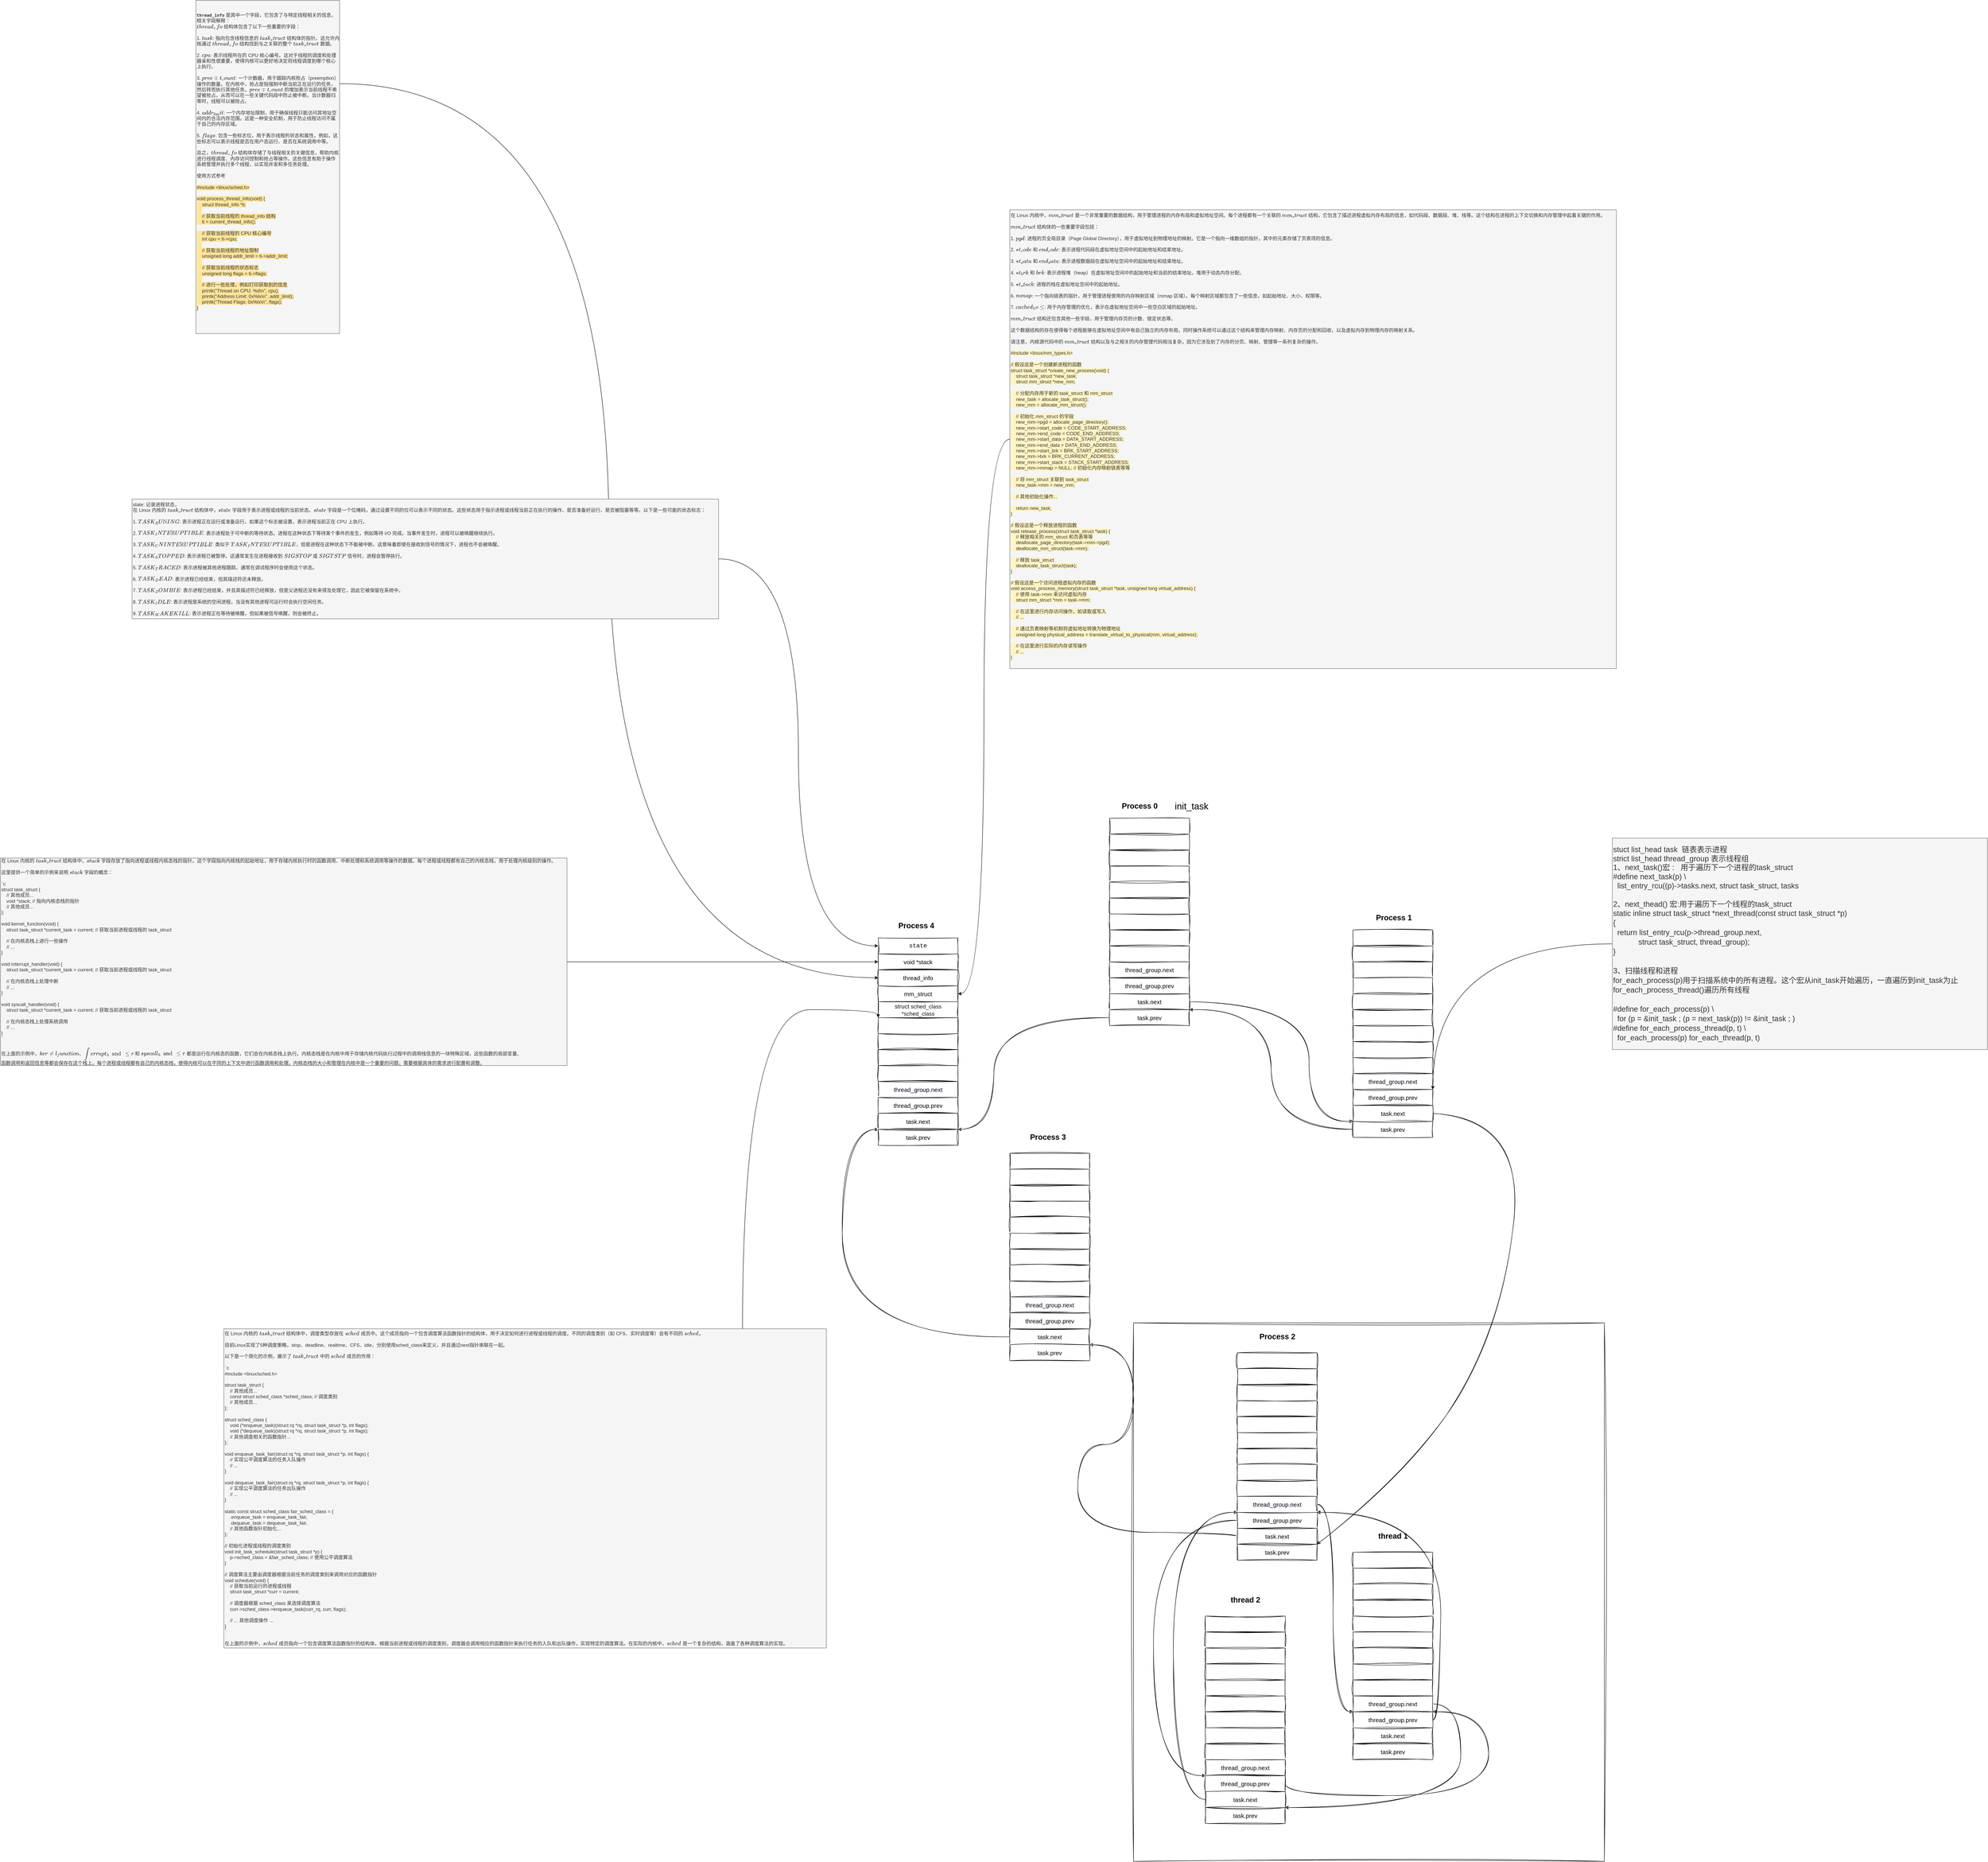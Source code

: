 <mxfile version="21.6.8" type="github">
  <diagram name="第 1 页" id="3yYCxlaRxzgi1qt_8z8O">
    <mxGraphModel dx="1962" dy="1308" grid="1" gridSize="10" guides="1" tooltips="1" connect="1" arrows="1" fold="1" page="1" pageScale="1" pageWidth="827" pageHeight="1169" math="0" shadow="0">
      <root>
        <mxCell id="0" />
        <mxCell id="1" parent="0" />
        <mxCell id="sxAQl4Ctim2oKRVj0ZlB-1" value="" style="rounded=0;whiteSpace=wrap;html=1;fillColor=none;labelBackgroundColor=none;sketch=1;curveFitting=1;jiggle=2;" parent="1" vertex="1">
          <mxGeometry x="2880" y="3355" width="1180" height="1350" as="geometry" />
        </mxCell>
        <mxCell id="sxAQl4Ctim2oKRVj0ZlB-2" value="" style="rounded=0;whiteSpace=wrap;html=1;fontSize=15;fontFamily=Helvetica;labelBackgroundColor=none;sketch=1;curveFitting=1;jiggle=2;" parent="1" vertex="1">
          <mxGeometry x="2820" y="2090" width="200" height="40" as="geometry" />
        </mxCell>
        <mxCell id="sxAQl4Ctim2oKRVj0ZlB-3" value="" style="rounded=0;whiteSpace=wrap;html=1;fontSize=15;fontFamily=Helvetica;labelBackgroundColor=none;sketch=1;curveFitting=1;jiggle=2;" parent="1" vertex="1">
          <mxGeometry x="2820" y="2130" width="200" height="40" as="geometry" />
        </mxCell>
        <mxCell id="sxAQl4Ctim2oKRVj0ZlB-4" value="" style="rounded=0;whiteSpace=wrap;html=1;fontSize=15;fontFamily=Helvetica;labelBackgroundColor=none;sketch=1;curveFitting=1;jiggle=2;" parent="1" vertex="1">
          <mxGeometry x="2820" y="2170" width="200" height="40" as="geometry" />
        </mxCell>
        <mxCell id="sxAQl4Ctim2oKRVj0ZlB-5" value="" style="rounded=0;whiteSpace=wrap;html=1;fontSize=15;fontFamily=Helvetica;labelBackgroundColor=none;sketch=1;curveFitting=1;jiggle=2;" parent="1" vertex="1">
          <mxGeometry x="2820" y="2210" width="200" height="40" as="geometry" />
        </mxCell>
        <mxCell id="sxAQl4Ctim2oKRVj0ZlB-6" value="" style="rounded=0;whiteSpace=wrap;html=1;fontSize=15;fontFamily=Helvetica;labelBackgroundColor=none;sketch=1;curveFitting=1;jiggle=2;" parent="1" vertex="1">
          <mxGeometry x="2820" y="2250" width="200" height="40" as="geometry" />
        </mxCell>
        <mxCell id="sxAQl4Ctim2oKRVj0ZlB-7" value="" style="rounded=0;whiteSpace=wrap;html=1;fontSize=15;fontFamily=Helvetica;labelBackgroundColor=none;sketch=1;curveFitting=1;jiggle=2;" parent="1" vertex="1">
          <mxGeometry x="2820" y="2290" width="200" height="40" as="geometry" />
        </mxCell>
        <mxCell id="sxAQl4Ctim2oKRVj0ZlB-8" value="" style="rounded=0;whiteSpace=wrap;html=1;fontSize=15;fontFamily=Helvetica;labelBackgroundColor=none;sketch=1;curveFitting=1;jiggle=2;" parent="1" vertex="1">
          <mxGeometry x="2820" y="2330" width="200" height="40" as="geometry" />
        </mxCell>
        <mxCell id="sxAQl4Ctim2oKRVj0ZlB-9" value="" style="rounded=0;whiteSpace=wrap;html=1;fontSize=15;fontFamily=Helvetica;labelBackgroundColor=none;sketch=1;curveFitting=1;jiggle=2;" parent="1" vertex="1">
          <mxGeometry x="2820" y="2370" width="200" height="40" as="geometry" />
        </mxCell>
        <mxCell id="sxAQl4Ctim2oKRVj0ZlB-10" value="" style="rounded=0;whiteSpace=wrap;html=1;fontSize=15;fontFamily=Helvetica;labelBackgroundColor=none;sketch=1;curveFitting=1;jiggle=2;" parent="1" vertex="1">
          <mxGeometry x="2820" y="2410" width="200" height="40" as="geometry" />
        </mxCell>
        <mxCell id="sxAQl4Ctim2oKRVj0ZlB-11" value="&lt;div style=&quot;font-size: 15px; line-height: 24px;&quot;&gt;&lt;span style=&quot;font-size: 15px;&quot;&gt;&lt;font color=&quot;#010913&quot; style=&quot;font-size: 15px;&quot;&gt;thread_group.next&lt;/font&gt;&lt;/span&gt;&lt;/div&gt;" style="rounded=0;whiteSpace=wrap;html=1;fontSize=15;fontFamily=Helvetica;labelBackgroundColor=none;sketch=1;curveFitting=1;jiggle=2;" parent="1" vertex="1">
          <mxGeometry x="2820" y="2450" width="200" height="40" as="geometry" />
        </mxCell>
        <mxCell id="sxAQl4Ctim2oKRVj0ZlB-12" value="thread_group.prev" style="rounded=0;whiteSpace=wrap;html=1;fontSize=15;fontFamily=Helvetica;labelBackgroundColor=none;sketch=1;curveFitting=1;jiggle=2;" parent="1" vertex="1">
          <mxGeometry x="2820" y="2490" width="200" height="40" as="geometry" />
        </mxCell>
        <mxCell id="sxAQl4Ctim2oKRVj0ZlB-13" style="edgeStyle=orthogonalEdgeStyle;rounded=0;orthogonalLoop=1;jettySize=auto;html=1;exitX=1;exitY=0.5;exitDx=0;exitDy=0;entryX=0;entryY=0;entryDx=0;entryDy=0;curved=1;labelBackgroundColor=none;fontColor=default;sketch=1;curveFitting=1;jiggle=2;" parent="1" source="sxAQl4Ctim2oKRVj0ZlB-14" target="sxAQl4Ctim2oKRVj0ZlB-46" edge="1">
          <mxGeometry relative="1" as="geometry">
            <Array as="points">
              <mxPoint x="3320" y="2550" />
              <mxPoint x="3320" y="2850" />
            </Array>
          </mxGeometry>
        </mxCell>
        <mxCell id="sxAQl4Ctim2oKRVj0ZlB-14" value="task.next" style="rounded=0;whiteSpace=wrap;html=1;fontSize=15;fontFamily=Helvetica;labelBackgroundColor=none;sketch=1;curveFitting=1;jiggle=2;" parent="1" vertex="1">
          <mxGeometry x="2820" y="2530" width="200" height="40" as="geometry" />
        </mxCell>
        <mxCell id="sxAQl4Ctim2oKRVj0ZlB-15" style="edgeStyle=orthogonalEdgeStyle;rounded=0;orthogonalLoop=1;jettySize=auto;html=1;exitX=0;exitY=0.5;exitDx=0;exitDy=0;entryX=1;entryY=0;entryDx=0;entryDy=0;curved=1;labelBackgroundColor=none;fontColor=default;sketch=1;curveFitting=1;jiggle=2;" parent="1" source="sxAQl4Ctim2oKRVj0ZlB-16" target="sxAQl4Ctim2oKRVj0ZlB-73" edge="1">
          <mxGeometry relative="1" as="geometry">
            <Array as="points">
              <mxPoint x="2530" y="2590" />
              <mxPoint x="2530" y="2870" />
            </Array>
          </mxGeometry>
        </mxCell>
        <mxCell id="sxAQl4Ctim2oKRVj0ZlB-16" value="task.prev" style="rounded=0;whiteSpace=wrap;html=1;fontSize=15;fontFamily=Helvetica;labelBackgroundColor=none;sketch=1;curveFitting=1;jiggle=2;" parent="1" vertex="1">
          <mxGeometry x="2820" y="2570" width="200" height="40" as="geometry" />
        </mxCell>
        <mxCell id="sxAQl4Ctim2oKRVj0ZlB-17" value="" style="rounded=0;whiteSpace=wrap;html=1;fontSize=15;fontFamily=Helvetica;labelBackgroundColor=none;sketch=1;curveFitting=1;jiggle=2;" parent="1" vertex="1">
          <mxGeometry x="3140" y="3430" width="200" height="40" as="geometry" />
        </mxCell>
        <mxCell id="sxAQl4Ctim2oKRVj0ZlB-18" value="" style="rounded=0;whiteSpace=wrap;html=1;fontSize=15;fontFamily=Helvetica;labelBackgroundColor=none;sketch=1;curveFitting=1;jiggle=2;" parent="1" vertex="1">
          <mxGeometry x="3140" y="3470" width="200" height="40" as="geometry" />
        </mxCell>
        <mxCell id="sxAQl4Ctim2oKRVj0ZlB-19" value="" style="rounded=0;whiteSpace=wrap;html=1;fontSize=15;fontFamily=Helvetica;labelBackgroundColor=none;sketch=1;curveFitting=1;jiggle=2;" parent="1" vertex="1">
          <mxGeometry x="3140" y="3510" width="200" height="40" as="geometry" />
        </mxCell>
        <mxCell id="sxAQl4Ctim2oKRVj0ZlB-20" value="" style="rounded=0;whiteSpace=wrap;html=1;fontSize=15;fontFamily=Helvetica;labelBackgroundColor=none;sketch=1;curveFitting=1;jiggle=2;" parent="1" vertex="1">
          <mxGeometry x="3140" y="3550" width="200" height="40" as="geometry" />
        </mxCell>
        <mxCell id="sxAQl4Ctim2oKRVj0ZlB-21" value="" style="rounded=0;whiteSpace=wrap;html=1;fontSize=15;fontFamily=Helvetica;labelBackgroundColor=none;sketch=1;curveFitting=1;jiggle=2;" parent="1" vertex="1">
          <mxGeometry x="3140" y="3590" width="200" height="40" as="geometry" />
        </mxCell>
        <mxCell id="sxAQl4Ctim2oKRVj0ZlB-22" value="" style="rounded=0;whiteSpace=wrap;html=1;fontSize=15;fontFamily=Helvetica;labelBackgroundColor=none;sketch=1;curveFitting=1;jiggle=2;" parent="1" vertex="1">
          <mxGeometry x="3140" y="3630" width="200" height="40" as="geometry" />
        </mxCell>
        <mxCell id="sxAQl4Ctim2oKRVj0ZlB-23" value="" style="rounded=0;whiteSpace=wrap;html=1;fontSize=15;fontFamily=Helvetica;labelBackgroundColor=none;sketch=1;curveFitting=1;jiggle=2;" parent="1" vertex="1">
          <mxGeometry x="3140" y="3670" width="200" height="40" as="geometry" />
        </mxCell>
        <mxCell id="sxAQl4Ctim2oKRVj0ZlB-24" value="" style="rounded=0;whiteSpace=wrap;html=1;fontSize=15;fontFamily=Helvetica;labelBackgroundColor=none;sketch=1;curveFitting=1;jiggle=2;" parent="1" vertex="1">
          <mxGeometry x="3140" y="3710" width="200" height="40" as="geometry" />
        </mxCell>
        <mxCell id="sxAQl4Ctim2oKRVj0ZlB-25" value="" style="rounded=0;whiteSpace=wrap;html=1;fontSize=15;fontFamily=Helvetica;labelBackgroundColor=none;sketch=1;curveFitting=1;jiggle=2;" parent="1" vertex="1">
          <mxGeometry x="3140" y="3750" width="200" height="40" as="geometry" />
        </mxCell>
        <mxCell id="sxAQl4Ctim2oKRVj0ZlB-26" style="edgeStyle=orthogonalEdgeStyle;rounded=0;orthogonalLoop=1;jettySize=auto;html=1;exitX=1;exitY=0.5;exitDx=0;exitDy=0;entryX=0;entryY=0;entryDx=0;entryDy=0;curved=1;labelBackgroundColor=none;fontColor=default;sketch=1;curveFitting=1;jiggle=2;" parent="1" source="sxAQl4Ctim2oKRVj0ZlB-27" target="sxAQl4Ctim2oKRVj0ZlB-93" edge="1">
          <mxGeometry relative="1" as="geometry">
            <Array as="points">
              <mxPoint x="3380" y="3810" />
              <mxPoint x="3380" y="4330" />
            </Array>
          </mxGeometry>
        </mxCell>
        <mxCell id="sxAQl4Ctim2oKRVj0ZlB-27" value="&lt;div style=&quot;font-size: 15px; line-height: 24px;&quot;&gt;&lt;span style=&quot;font-size: 15px;&quot;&gt;&lt;font color=&quot;#010913&quot; style=&quot;font-size: 15px;&quot;&gt;thread_group.next&lt;/font&gt;&lt;/span&gt;&lt;/div&gt;" style="rounded=0;whiteSpace=wrap;html=1;fontSize=15;fontFamily=Helvetica;labelBackgroundColor=none;sketch=1;curveFitting=1;jiggle=2;" parent="1" vertex="1">
          <mxGeometry x="3140" y="3790" width="200" height="40" as="geometry" />
        </mxCell>
        <mxCell id="sxAQl4Ctim2oKRVj0ZlB-28" style="edgeStyle=orthogonalEdgeStyle;rounded=0;orthogonalLoop=1;jettySize=auto;html=1;exitX=0;exitY=0.5;exitDx=0;exitDy=0;entryX=0;entryY=1;entryDx=0;entryDy=0;curved=1;labelBackgroundColor=none;fontColor=default;sketch=1;curveFitting=1;jiggle=2;" parent="1" source="sxAQl4Ctim2oKRVj0ZlB-29" target="sxAQl4Ctim2oKRVj0ZlB-106" edge="1">
          <mxGeometry relative="1" as="geometry">
            <Array as="points">
              <mxPoint x="2930" y="3850" />
              <mxPoint x="2930" y="4490" />
            </Array>
          </mxGeometry>
        </mxCell>
        <mxCell id="sxAQl4Ctim2oKRVj0ZlB-29" value="thread_group.prev" style="rounded=0;whiteSpace=wrap;html=1;fontSize=15;fontFamily=Helvetica;labelBackgroundColor=none;sketch=1;curveFitting=1;jiggle=2;" parent="1" vertex="1">
          <mxGeometry x="3140" y="3830" width="200" height="40" as="geometry" />
        </mxCell>
        <mxCell id="sxAQl4Ctim2oKRVj0ZlB-30" style="edgeStyle=orthogonalEdgeStyle;rounded=0;orthogonalLoop=1;jettySize=auto;html=1;exitX=0;exitY=0.5;exitDx=0;exitDy=0;entryX=1;entryY=0;entryDx=0;entryDy=0;curved=1;labelBackgroundColor=none;fontColor=default;sketch=1;curveFitting=1;jiggle=2;" parent="1" source="sxAQl4Ctim2oKRVj0ZlB-31" target="sxAQl4Ctim2oKRVj0ZlB-60" edge="1">
          <mxGeometry relative="1" as="geometry">
            <Array as="points">
              <mxPoint x="2740" y="3880" />
              <mxPoint x="2740" y="3660" />
              <mxPoint x="2880" y="3660" />
              <mxPoint x="2880" y="3410" />
            </Array>
          </mxGeometry>
        </mxCell>
        <mxCell id="sxAQl4Ctim2oKRVj0ZlB-31" value="task.next" style="rounded=0;whiteSpace=wrap;html=1;fontSize=15;fontFamily=Helvetica;labelBackgroundColor=none;sketch=1;curveFitting=1;jiggle=2;" parent="1" vertex="1">
          <mxGeometry x="3140" y="3870" width="200" height="40" as="geometry" />
        </mxCell>
        <mxCell id="sxAQl4Ctim2oKRVj0ZlB-32" value="task.prev" style="rounded=0;whiteSpace=wrap;html=1;fontSize=15;fontFamily=Helvetica;labelBackgroundColor=none;sketch=1;curveFitting=1;jiggle=2;" parent="1" vertex="1">
          <mxGeometry x="3140" y="3910" width="200" height="40" as="geometry" />
        </mxCell>
        <mxCell id="sxAQl4Ctim2oKRVj0ZlB-33" value="" style="rounded=0;whiteSpace=wrap;html=1;fontSize=15;fontFamily=Helvetica;labelBackgroundColor=none;sketch=1;curveFitting=1;jiggle=2;" parent="1" vertex="1">
          <mxGeometry x="3430" y="2370" width="200" height="40" as="geometry" />
        </mxCell>
        <mxCell id="sxAQl4Ctim2oKRVj0ZlB-34" value="" style="rounded=0;whiteSpace=wrap;html=1;fontSize=15;fontFamily=Helvetica;labelBackgroundColor=none;sketch=1;curveFitting=1;jiggle=2;" parent="1" vertex="1">
          <mxGeometry x="3430" y="2410" width="200" height="40" as="geometry" />
        </mxCell>
        <mxCell id="sxAQl4Ctim2oKRVj0ZlB-35" value="" style="rounded=0;whiteSpace=wrap;html=1;fontSize=15;fontFamily=Helvetica;labelBackgroundColor=none;sketch=1;curveFitting=1;jiggle=2;" parent="1" vertex="1">
          <mxGeometry x="3430" y="2450" width="200" height="40" as="geometry" />
        </mxCell>
        <mxCell id="sxAQl4Ctim2oKRVj0ZlB-36" value="" style="rounded=0;whiteSpace=wrap;html=1;fontSize=15;fontFamily=Helvetica;labelBackgroundColor=none;sketch=1;curveFitting=1;jiggle=2;" parent="1" vertex="1">
          <mxGeometry x="3430" y="2490" width="200" height="40" as="geometry" />
        </mxCell>
        <mxCell id="sxAQl4Ctim2oKRVj0ZlB-37" value="" style="rounded=0;whiteSpace=wrap;html=1;fontSize=15;fontFamily=Helvetica;labelBackgroundColor=none;sketch=1;curveFitting=1;jiggle=2;" parent="1" vertex="1">
          <mxGeometry x="3430" y="2530" width="200" height="40" as="geometry" />
        </mxCell>
        <mxCell id="sxAQl4Ctim2oKRVj0ZlB-38" value="" style="rounded=0;whiteSpace=wrap;html=1;fontSize=15;fontFamily=Helvetica;labelBackgroundColor=none;sketch=1;curveFitting=1;jiggle=2;" parent="1" vertex="1">
          <mxGeometry x="3430" y="2570" width="200" height="40" as="geometry" />
        </mxCell>
        <mxCell id="sxAQl4Ctim2oKRVj0ZlB-39" value="" style="rounded=0;whiteSpace=wrap;html=1;fontSize=15;fontFamily=Helvetica;labelBackgroundColor=none;sketch=1;curveFitting=1;jiggle=2;" parent="1" vertex="1">
          <mxGeometry x="3430" y="2610" width="200" height="40" as="geometry" />
        </mxCell>
        <mxCell id="sxAQl4Ctim2oKRVj0ZlB-40" value="" style="rounded=0;whiteSpace=wrap;html=1;fontSize=15;fontFamily=Helvetica;labelBackgroundColor=none;sketch=1;curveFitting=1;jiggle=2;" parent="1" vertex="1">
          <mxGeometry x="3430" y="2650" width="200" height="40" as="geometry" />
        </mxCell>
        <mxCell id="sxAQl4Ctim2oKRVj0ZlB-41" value="" style="rounded=0;whiteSpace=wrap;html=1;fontSize=15;fontFamily=Helvetica;labelBackgroundColor=none;sketch=1;curveFitting=1;jiggle=2;" parent="1" vertex="1">
          <mxGeometry x="3430" y="2690" width="200" height="40" as="geometry" />
        </mxCell>
        <mxCell id="sxAQl4Ctim2oKRVj0ZlB-42" value="&lt;div style=&quot;font-size: 15px; line-height: 24px;&quot;&gt;&lt;span style=&quot;font-size: 15px;&quot;&gt;&lt;font color=&quot;#010913&quot; style=&quot;font-size: 15px;&quot;&gt;thread_group.next&lt;/font&gt;&lt;/span&gt;&lt;/div&gt;" style="rounded=0;whiteSpace=wrap;html=1;fontSize=15;fontFamily=Helvetica;labelBackgroundColor=none;sketch=1;curveFitting=1;jiggle=2;" parent="1" vertex="1">
          <mxGeometry x="3430" y="2730" width="200" height="40" as="geometry" />
        </mxCell>
        <mxCell id="sxAQl4Ctim2oKRVj0ZlB-43" value="thread_group.prev" style="rounded=0;whiteSpace=wrap;html=1;fontSize=15;fontFamily=Helvetica;labelBackgroundColor=none;sketch=1;curveFitting=1;jiggle=2;" parent="1" vertex="1">
          <mxGeometry x="3430" y="2770" width="200" height="40" as="geometry" />
        </mxCell>
        <mxCell id="sxAQl4Ctim2oKRVj0ZlB-44" value="task.next" style="rounded=0;whiteSpace=wrap;html=1;fontSize=15;fontFamily=Helvetica;labelBackgroundColor=none;sketch=1;curveFitting=1;jiggle=2;" parent="1" vertex="1">
          <mxGeometry x="3430" y="2810" width="200" height="40" as="geometry" />
        </mxCell>
        <mxCell id="sxAQl4Ctim2oKRVj0ZlB-45" style="edgeStyle=orthogonalEdgeStyle;rounded=0;orthogonalLoop=1;jettySize=auto;html=1;exitX=0;exitY=0.5;exitDx=0;exitDy=0;entryX=1;entryY=0;entryDx=0;entryDy=0;curved=1;labelBackgroundColor=none;fontColor=default;sketch=1;curveFitting=1;jiggle=2;" parent="1" source="sxAQl4Ctim2oKRVj0ZlB-46" target="sxAQl4Ctim2oKRVj0ZlB-16" edge="1">
          <mxGeometry relative="1" as="geometry">
            <Array as="points">
              <mxPoint x="3225" y="2870" />
              <mxPoint x="3225" y="2570" />
            </Array>
          </mxGeometry>
        </mxCell>
        <mxCell id="sxAQl4Ctim2oKRVj0ZlB-46" value="task.prev" style="rounded=0;whiteSpace=wrap;html=1;fontSize=15;fontFamily=Helvetica;labelBackgroundColor=none;sketch=1;curveFitting=1;jiggle=2;" parent="1" vertex="1">
          <mxGeometry x="3430" y="2850" width="200" height="40" as="geometry" />
        </mxCell>
        <mxCell id="sxAQl4Ctim2oKRVj0ZlB-47" value="" style="rounded=0;whiteSpace=wrap;html=1;fontSize=15;fontFamily=Helvetica;labelBackgroundColor=none;sketch=1;curveFitting=1;jiggle=2;" parent="1" vertex="1">
          <mxGeometry x="2570" y="2930" width="200" height="40" as="geometry" />
        </mxCell>
        <mxCell id="sxAQl4Ctim2oKRVj0ZlB-48" value="" style="rounded=0;whiteSpace=wrap;html=1;fontSize=15;fontFamily=Helvetica;labelBackgroundColor=none;sketch=1;curveFitting=1;jiggle=2;" parent="1" vertex="1">
          <mxGeometry x="2570" y="2970" width="200" height="40" as="geometry" />
        </mxCell>
        <mxCell id="sxAQl4Ctim2oKRVj0ZlB-49" value="" style="rounded=0;whiteSpace=wrap;html=1;fontSize=15;fontFamily=Helvetica;labelBackgroundColor=none;sketch=1;curveFitting=1;jiggle=2;" parent="1" vertex="1">
          <mxGeometry x="2570" y="3010" width="200" height="40" as="geometry" />
        </mxCell>
        <mxCell id="sxAQl4Ctim2oKRVj0ZlB-50" value="" style="rounded=0;whiteSpace=wrap;html=1;fontSize=15;fontFamily=Helvetica;labelBackgroundColor=none;sketch=1;curveFitting=1;jiggle=2;" parent="1" vertex="1">
          <mxGeometry x="2570" y="3050" width="200" height="40" as="geometry" />
        </mxCell>
        <mxCell id="sxAQl4Ctim2oKRVj0ZlB-51" value="" style="rounded=0;whiteSpace=wrap;html=1;fontSize=15;fontFamily=Helvetica;labelBackgroundColor=none;sketch=1;curveFitting=1;jiggle=2;" parent="1" vertex="1">
          <mxGeometry x="2570" y="3090" width="200" height="40" as="geometry" />
        </mxCell>
        <mxCell id="sxAQl4Ctim2oKRVj0ZlB-52" value="" style="rounded=0;whiteSpace=wrap;html=1;fontSize=15;fontFamily=Helvetica;labelBackgroundColor=none;sketch=1;curveFitting=1;jiggle=2;" parent="1" vertex="1">
          <mxGeometry x="2570" y="3130" width="200" height="40" as="geometry" />
        </mxCell>
        <mxCell id="sxAQl4Ctim2oKRVj0ZlB-53" value="" style="rounded=0;whiteSpace=wrap;html=1;fontSize=15;fontFamily=Helvetica;labelBackgroundColor=none;sketch=1;curveFitting=1;jiggle=2;" parent="1" vertex="1">
          <mxGeometry x="2570" y="3170" width="200" height="40" as="geometry" />
        </mxCell>
        <mxCell id="sxAQl4Ctim2oKRVj0ZlB-54" value="" style="rounded=0;whiteSpace=wrap;html=1;fontSize=15;fontFamily=Helvetica;labelBackgroundColor=none;sketch=1;curveFitting=1;jiggle=2;" parent="1" vertex="1">
          <mxGeometry x="2570" y="3210" width="200" height="40" as="geometry" />
        </mxCell>
        <mxCell id="sxAQl4Ctim2oKRVj0ZlB-55" value="" style="rounded=0;whiteSpace=wrap;html=1;fontSize=15;fontFamily=Helvetica;labelBackgroundColor=none;sketch=1;curveFitting=1;jiggle=2;" parent="1" vertex="1">
          <mxGeometry x="2570" y="3250" width="200" height="40" as="geometry" />
        </mxCell>
        <mxCell id="sxAQl4Ctim2oKRVj0ZlB-56" value="&lt;div style=&quot;font-size: 15px; line-height: 24px;&quot;&gt;&lt;span style=&quot;font-size: 15px;&quot;&gt;&lt;font color=&quot;#010913&quot; style=&quot;font-size: 15px;&quot;&gt;thread_group.next&lt;/font&gt;&lt;/span&gt;&lt;/div&gt;" style="rounded=0;whiteSpace=wrap;html=1;fontSize=15;fontFamily=Helvetica;labelBackgroundColor=none;sketch=1;curveFitting=1;jiggle=2;" parent="1" vertex="1">
          <mxGeometry x="2570" y="3290" width="200" height="40" as="geometry" />
        </mxCell>
        <mxCell id="sxAQl4Ctim2oKRVj0ZlB-57" value="thread_group.prev" style="rounded=0;whiteSpace=wrap;html=1;fontSize=15;fontFamily=Helvetica;labelBackgroundColor=none;sketch=1;curveFitting=1;jiggle=2;" parent="1" vertex="1">
          <mxGeometry x="2570" y="3330" width="200" height="40" as="geometry" />
        </mxCell>
        <mxCell id="sxAQl4Ctim2oKRVj0ZlB-58" style="edgeStyle=orthogonalEdgeStyle;rounded=0;orthogonalLoop=1;jettySize=auto;html=1;exitX=0;exitY=0.5;exitDx=0;exitDy=0;entryX=0;entryY=1;entryDx=0;entryDy=0;curved=1;labelBackgroundColor=none;fontColor=default;sketch=1;curveFitting=1;jiggle=2;" parent="1" source="sxAQl4Ctim2oKRVj0ZlB-59" target="sxAQl4Ctim2oKRVj0ZlB-72" edge="1">
          <mxGeometry relative="1" as="geometry">
            <Array as="points">
              <mxPoint x="2150" y="3390" />
              <mxPoint x="2150" y="2870" />
            </Array>
          </mxGeometry>
        </mxCell>
        <mxCell id="sxAQl4Ctim2oKRVj0ZlB-59" value="task.next" style="rounded=0;whiteSpace=wrap;html=1;fontSize=15;fontFamily=Helvetica;labelBackgroundColor=none;sketch=1;curveFitting=1;jiggle=2;" parent="1" vertex="1">
          <mxGeometry x="2570" y="3370" width="200" height="40" as="geometry" />
        </mxCell>
        <mxCell id="sxAQl4Ctim2oKRVj0ZlB-60" value="task.prev" style="rounded=0;whiteSpace=wrap;html=1;fontSize=15;fontFamily=Helvetica;labelBackgroundColor=none;sketch=1;curveFitting=1;jiggle=2;" parent="1" vertex="1">
          <mxGeometry x="2570" y="3410" width="200" height="40" as="geometry" />
        </mxCell>
        <mxCell id="sxAQl4Ctim2oKRVj0ZlB-61" value="&lt;div style=&quot;font-family: Consolas, &amp;quot;Courier New&amp;quot;, monospace; line-height: 24px;&quot;&gt;state&lt;br&gt;&lt;/div&gt;" style="rounded=0;whiteSpace=wrap;html=1;fontSize=15;fontFamily=Helvetica;labelBackgroundColor=none;sketch=1;curveFitting=1;jiggle=2;fillColor=default;fontStyle=0" parent="1" vertex="1">
          <mxGeometry x="2240" y="2390" width="200" height="40" as="geometry" />
        </mxCell>
        <mxCell id="sxAQl4Ctim2oKRVj0ZlB-62" value="void *stack" style="rounded=0;whiteSpace=wrap;html=1;fontSize=15;fontFamily=Helvetica;labelBackgroundColor=none;sketch=1;curveFitting=1;jiggle=2;" parent="1" vertex="1">
          <mxGeometry x="2240" y="2430" width="200" height="40" as="geometry" />
        </mxCell>
        <mxCell id="sxAQl4Ctim2oKRVj0ZlB-63" value="thread_info" style="rounded=0;whiteSpace=wrap;html=1;fontSize=15;fontFamily=Helvetica;labelBackgroundColor=none;sketch=1;curveFitting=1;jiggle=2;" parent="1" vertex="1">
          <mxGeometry x="2240" y="2470" width="200" height="40" as="geometry" />
        </mxCell>
        <mxCell id="sxAQl4Ctim2oKRVj0ZlB-64" value="mm_struct" style="rounded=0;whiteSpace=wrap;html=1;fontSize=15;fontFamily=Helvetica;labelBackgroundColor=none;sketch=1;curveFitting=1;jiggle=2;" parent="1" vertex="1">
          <mxGeometry x="2240" y="2510" width="200" height="40" as="geometry" />
        </mxCell>
        <mxCell id="sxAQl4Ctim2oKRVj0ZlB-65" value="&lt;span style=&quot;background-color: rgb(255, 255, 255);&quot;&gt;&lt;font color=&quot;#151414&quot;&gt;struct&lt;span style=&quot;font-size: 14px;&quot;&gt; &lt;/span&gt;&lt;span style=&quot;border: 0px solid rgb(217, 217, 227); box-sizing: border-box; --tw-border-spacing-x: 0; --tw-border-spacing-y: 0; --tw-translate-x: 0; --tw-translate-y: 0; --tw-rotate: 0; --tw-skew-x: 0; --tw-skew-y: 0; --tw-scale-x: 1; --tw-scale-y: 1; --tw-pan-x: ; --tw-pan-y: ; --tw-pinch-zoom: ; --tw-scroll-snap-strictness: proximity; --tw-gradient-from-position: ; --tw-gradient-via-position: ; --tw-gradient-to-position: ; --tw-ordinal: ; --tw-slashed-zero: ; --tw-numeric-figure: ; --tw-numeric-spacing: ; --tw-numeric-fraction: ; --tw-ring-inset: ; --tw-ring-offset-width: 0px; --tw-ring-offset-color: #fff; --tw-ring-color: rgba(69,89,164,.5); --tw-ring-offset-shadow: 0 0 transparent; --tw-ring-shadow: 0 0 transparent; --tw-shadow: 0 0 transparent; --tw-shadow-colored: 0 0 transparent; --tw-blur: ; --tw-brightness: ; --tw-contrast: ; --tw-grayscale: ; --tw-hue-rotate: ; --tw-invert: ; --tw-saturate: ; --tw-sepia: ; --tw-drop-shadow: ; --tw-backdrop-blur: ; --tw-backdrop-brightness: ; --tw-backdrop-contrast: ; --tw-backdrop-grayscale: ; --tw-backdrop-hue-rotate: ; --tw-backdrop-invert: ; --tw-backdrop-opacity: ; --tw-backdrop-saturate: ; --tw-backdrop-sepia: ; font-size: 14px;&quot; class=&quot;hljs-title&quot;&gt;sched_class&lt;/span&gt;&lt;span style=&quot;font-size: 14px;&quot;&gt; *&lt;/span&gt;&lt;span style=&quot;border: 0px solid rgb(217, 217, 227); box-sizing: border-box; --tw-border-spacing-x: 0; --tw-border-spacing-y: 0; --tw-translate-x: 0; --tw-translate-y: 0; --tw-rotate: 0; --tw-skew-x: 0; --tw-skew-y: 0; --tw-scale-x: 1; --tw-scale-y: 1; --tw-pan-x: ; --tw-pan-y: ; --tw-pinch-zoom: ; --tw-scroll-snap-strictness: proximity; --tw-gradient-from-position: ; --tw-gradient-via-position: ; --tw-gradient-to-position: ; --tw-ordinal: ; --tw-slashed-zero: ; --tw-numeric-figure: ; --tw-numeric-spacing: ; --tw-numeric-fraction: ; --tw-ring-inset: ; --tw-ring-offset-width: 0px; --tw-ring-offset-color: #fff; --tw-ring-color: rgba(69,89,164,.5); --tw-ring-offset-shadow: 0 0 transparent; --tw-ring-shadow: 0 0 transparent; --tw-shadow: 0 0 transparent; --tw-shadow-colored: 0 0 transparent; --tw-blur: ; --tw-brightness: ; --tw-contrast: ; --tw-grayscale: ; --tw-hue-rotate: ; --tw-invert: ; --tw-saturate: ; --tw-sepia: ; --tw-drop-shadow: ; --tw-backdrop-blur: ; --tw-backdrop-brightness: ; --tw-backdrop-contrast: ; --tw-backdrop-grayscale: ; --tw-backdrop-hue-rotate: ; --tw-backdrop-invert: ; --tw-backdrop-opacity: ; --tw-backdrop-saturate: ; --tw-backdrop-sepia: ; font-size: 14px;&quot; class=&quot;hljs-title&quot;&gt;sched_class&lt;/span&gt;&lt;/font&gt;&lt;/span&gt;" style="rounded=0;whiteSpace=wrap;html=1;fontSize=15;fontFamily=Helvetica;labelBackgroundColor=none;sketch=1;curveFitting=1;jiggle=2;align=center;" parent="1" vertex="1">
          <mxGeometry x="2240" y="2550" width="200" height="40" as="geometry" />
        </mxCell>
        <mxCell id="sxAQl4Ctim2oKRVj0ZlB-66" value="" style="rounded=0;whiteSpace=wrap;html=1;fontSize=15;fontFamily=Helvetica;labelBackgroundColor=none;sketch=1;curveFitting=1;jiggle=2;" parent="1" vertex="1">
          <mxGeometry x="2240" y="2590" width="200" height="40" as="geometry" />
        </mxCell>
        <mxCell id="sxAQl4Ctim2oKRVj0ZlB-67" value="" style="rounded=0;whiteSpace=wrap;html=1;fontSize=15;fontFamily=Helvetica;labelBackgroundColor=none;sketch=1;curveFitting=1;jiggle=2;" parent="1" vertex="1">
          <mxGeometry x="2240" y="2630" width="200" height="40" as="geometry" />
        </mxCell>
        <mxCell id="sxAQl4Ctim2oKRVj0ZlB-68" value="" style="rounded=0;whiteSpace=wrap;html=1;fontSize=15;fontFamily=Helvetica;labelBackgroundColor=none;sketch=1;curveFitting=1;jiggle=2;" parent="1" vertex="1">
          <mxGeometry x="2240" y="2670" width="200" height="40" as="geometry" />
        </mxCell>
        <mxCell id="sxAQl4Ctim2oKRVj0ZlB-69" value="" style="rounded=0;whiteSpace=wrap;html=1;fontSize=15;fontFamily=Helvetica;labelBackgroundColor=none;sketch=1;curveFitting=1;jiggle=2;" parent="1" vertex="1">
          <mxGeometry x="2240" y="2710" width="200" height="40" as="geometry" />
        </mxCell>
        <mxCell id="sxAQl4Ctim2oKRVj0ZlB-70" value="&lt;div style=&quot;font-size: 15px; line-height: 24px;&quot;&gt;&lt;span style=&quot;font-size: 15px;&quot;&gt;&lt;font color=&quot;#010913&quot; style=&quot;font-size: 15px;&quot;&gt;thread_group.next&lt;/font&gt;&lt;/span&gt;&lt;/div&gt;" style="rounded=0;whiteSpace=wrap;html=1;fontSize=15;fontFamily=Helvetica;labelBackgroundColor=none;sketch=1;curveFitting=1;jiggle=2;" parent="1" vertex="1">
          <mxGeometry x="2240" y="2750" width="200" height="40" as="geometry" />
        </mxCell>
        <mxCell id="sxAQl4Ctim2oKRVj0ZlB-71" value="thread_group.prev" style="rounded=0;whiteSpace=wrap;html=1;fontSize=15;fontFamily=Helvetica;labelBackgroundColor=none;sketch=1;curveFitting=1;jiggle=2;" parent="1" vertex="1">
          <mxGeometry x="2240" y="2790" width="200" height="40" as="geometry" />
        </mxCell>
        <mxCell id="sxAQl4Ctim2oKRVj0ZlB-72" value="task.next" style="rounded=0;whiteSpace=wrap;html=1;fontSize=15;fontFamily=Helvetica;labelBackgroundColor=none;labelBorderColor=none;sketch=1;curveFitting=1;jiggle=2;" parent="1" vertex="1">
          <mxGeometry x="2240" y="2830" width="200" height="40" as="geometry" />
        </mxCell>
        <mxCell id="sxAQl4Ctim2oKRVj0ZlB-73" value="task.prev" style="rounded=0;whiteSpace=wrap;html=1;fontSize=15;fontFamily=Helvetica;labelBackgroundColor=none;labelBorderColor=none;sketch=1;curveFitting=1;jiggle=2;" parent="1" vertex="1">
          <mxGeometry x="2240" y="2870" width="200" height="40" as="geometry" />
        </mxCell>
        <mxCell id="sxAQl4Ctim2oKRVj0ZlB-74" value="&lt;font style=&quot;font-size: 23px;&quot;&gt;init_task&lt;/font&gt;" style="text;html=1;align=center;verticalAlign=middle;resizable=0;points=[];autosize=1;strokeColor=none;fillColor=none;labelBackgroundColor=none;sketch=1;curveFitting=1;jiggle=2;" parent="1" vertex="1">
          <mxGeometry x="2970" y="2040" width="110" height="40" as="geometry" />
        </mxCell>
        <mxCell id="sxAQl4Ctim2oKRVj0ZlB-75" value="" style="curved=1;endArrow=classic;html=1;rounded=0;entryX=1;entryY=1;entryDx=0;entryDy=0;exitX=1;exitY=0.5;exitDx=0;exitDy=0;labelBackgroundColor=none;fontColor=default;sketch=1;curveFitting=1;jiggle=2;" parent="1" source="sxAQl4Ctim2oKRVj0ZlB-44" target="sxAQl4Ctim2oKRVj0ZlB-31" edge="1">
          <mxGeometry width="50" height="50" relative="1" as="geometry">
            <mxPoint x="3740" y="3410" as="sourcePoint" />
            <mxPoint x="3790" y="3360" as="targetPoint" />
            <Array as="points">
              <mxPoint x="3870" y="2840" />
              <mxPoint x="3790" y="3410" />
              <mxPoint x="3540" y="3760" />
            </Array>
          </mxGeometry>
        </mxCell>
        <mxCell id="sxAQl4Ctim2oKRVj0ZlB-76" value="Process 1" style="text;html=1;align=center;verticalAlign=middle;resizable=0;points=[];autosize=1;strokeColor=none;fillColor=none;fontSize=19;fontStyle=1;labelBackgroundColor=none;sketch=1;curveFitting=1;jiggle=2;" parent="1" vertex="1">
          <mxGeometry x="3477" y="2320" width="110" height="40" as="geometry" />
        </mxCell>
        <mxCell id="sxAQl4Ctim2oKRVj0ZlB-77" value="Process 2" style="text;html=1;align=center;verticalAlign=middle;resizable=0;points=[];autosize=1;strokeColor=none;fillColor=none;fontSize=19;fontStyle=1;labelBackgroundColor=none;sketch=1;curveFitting=1;jiggle=2;" parent="1" vertex="1">
          <mxGeometry x="3185" y="3370" width="110" height="40" as="geometry" />
        </mxCell>
        <mxCell id="sxAQl4Ctim2oKRVj0ZlB-78" value="Process 3" style="text;html=1;align=center;verticalAlign=middle;resizable=0;points=[];autosize=1;strokeColor=none;fillColor=none;fontSize=19;fontStyle=1;labelBackgroundColor=none;sketch=1;curveFitting=1;jiggle=2;" parent="1" vertex="1">
          <mxGeometry x="2610" y="2870" width="110" height="40" as="geometry" />
        </mxCell>
        <mxCell id="sxAQl4Ctim2oKRVj0ZlB-79" value="Process 4" style="text;html=1;align=center;verticalAlign=middle;resizable=0;points=[];autosize=1;strokeColor=none;fillColor=none;fontSize=19;fontStyle=1;labelBackgroundColor=none;sketch=1;curveFitting=1;jiggle=2;" parent="1" vertex="1">
          <mxGeometry x="2280" y="2340" width="110" height="40" as="geometry" />
        </mxCell>
        <mxCell id="sxAQl4Ctim2oKRVj0ZlB-80" value="Process 0" style="text;html=1;align=center;verticalAlign=middle;resizable=0;points=[];autosize=1;strokeColor=none;fillColor=none;fontSize=19;fontStyle=1;labelBackgroundColor=none;sketch=1;curveFitting=1;jiggle=2;" parent="1" vertex="1">
          <mxGeometry x="2840" y="2040" width="110" height="40" as="geometry" />
        </mxCell>
        <mxCell id="sxAQl4Ctim2oKRVj0ZlB-81" value="" style="rounded=0;whiteSpace=wrap;html=1;fontSize=15;fontFamily=Helvetica;labelBackgroundColor=none;sketch=1;curveFitting=1;jiggle=2;" parent="1" vertex="1">
          <mxGeometry x="3430" y="3930" width="200" height="40" as="geometry" />
        </mxCell>
        <mxCell id="sxAQl4Ctim2oKRVj0ZlB-82" value="" style="rounded=0;whiteSpace=wrap;html=1;fontSize=15;fontFamily=Helvetica;labelBackgroundColor=none;sketch=1;curveFitting=1;jiggle=2;" parent="1" vertex="1">
          <mxGeometry x="3430" y="3970" width="200" height="40" as="geometry" />
        </mxCell>
        <mxCell id="sxAQl4Ctim2oKRVj0ZlB-83" value="" style="rounded=0;whiteSpace=wrap;html=1;fontSize=15;fontFamily=Helvetica;labelBackgroundColor=none;sketch=1;curveFitting=1;jiggle=2;" parent="1" vertex="1">
          <mxGeometry x="3430" y="4010" width="200" height="40" as="geometry" />
        </mxCell>
        <mxCell id="sxAQl4Ctim2oKRVj0ZlB-84" value="" style="rounded=0;whiteSpace=wrap;html=1;fontSize=15;fontFamily=Helvetica;labelBackgroundColor=none;sketch=1;curveFitting=1;jiggle=2;" parent="1" vertex="1">
          <mxGeometry x="3430" y="4050" width="200" height="40" as="geometry" />
        </mxCell>
        <mxCell id="sxAQl4Ctim2oKRVj0ZlB-85" value="" style="rounded=0;whiteSpace=wrap;html=1;fontSize=15;fontFamily=Helvetica;labelBackgroundColor=none;sketch=1;curveFitting=1;jiggle=2;" parent="1" vertex="1">
          <mxGeometry x="3430" y="4090" width="200" height="40" as="geometry" />
        </mxCell>
        <mxCell id="sxAQl4Ctim2oKRVj0ZlB-86" value="" style="rounded=0;whiteSpace=wrap;html=1;fontSize=15;fontFamily=Helvetica;labelBackgroundColor=none;sketch=1;curveFitting=1;jiggle=2;" parent="1" vertex="1">
          <mxGeometry x="3430" y="4130" width="200" height="40" as="geometry" />
        </mxCell>
        <mxCell id="sxAQl4Ctim2oKRVj0ZlB-87" value="" style="rounded=0;whiteSpace=wrap;html=1;fontSize=15;fontFamily=Helvetica;labelBackgroundColor=none;sketch=1;curveFitting=1;jiggle=2;" parent="1" vertex="1">
          <mxGeometry x="3430" y="4170" width="200" height="40" as="geometry" />
        </mxCell>
        <mxCell id="sxAQl4Ctim2oKRVj0ZlB-88" value="" style="rounded=0;whiteSpace=wrap;html=1;fontSize=15;fontFamily=Helvetica;labelBackgroundColor=none;sketch=1;curveFitting=1;jiggle=2;" parent="1" vertex="1">
          <mxGeometry x="3430" y="4210" width="200" height="40" as="geometry" />
        </mxCell>
        <mxCell id="sxAQl4Ctim2oKRVj0ZlB-89" value="" style="rounded=0;whiteSpace=wrap;html=1;fontSize=15;fontFamily=Helvetica;labelBackgroundColor=none;sketch=1;curveFitting=1;jiggle=2;" parent="1" vertex="1">
          <mxGeometry x="3430" y="4250" width="200" height="40" as="geometry" />
        </mxCell>
        <mxCell id="sxAQl4Ctim2oKRVj0ZlB-90" style="edgeStyle=orthogonalEdgeStyle;rounded=0;orthogonalLoop=1;jettySize=auto;html=1;exitX=1;exitY=0.5;exitDx=0;exitDy=0;entryX=1;entryY=0;entryDx=0;entryDy=0;curved=1;labelBackgroundColor=none;fontColor=default;sketch=1;curveFitting=1;jiggle=2;" parent="1" source="sxAQl4Ctim2oKRVj0ZlB-91" target="sxAQl4Ctim2oKRVj0ZlB-111" edge="1">
          <mxGeometry relative="1" as="geometry">
            <Array as="points">
              <mxPoint x="3700" y="4310" />
              <mxPoint x="3700" y="4570" />
            </Array>
          </mxGeometry>
        </mxCell>
        <mxCell id="sxAQl4Ctim2oKRVj0ZlB-91" value="&lt;div style=&quot;font-size: 15px; line-height: 24px;&quot;&gt;&lt;span style=&quot;font-size: 15px;&quot;&gt;&lt;font color=&quot;#010913&quot; style=&quot;font-size: 15px;&quot;&gt;thread_group.next&lt;/font&gt;&lt;/span&gt;&lt;/div&gt;" style="rounded=0;whiteSpace=wrap;html=1;fontSize=15;fontFamily=Helvetica;labelBackgroundColor=none;sketch=1;curveFitting=1;jiggle=2;" parent="1" vertex="1">
          <mxGeometry x="3430" y="4290" width="200" height="40" as="geometry" />
        </mxCell>
        <mxCell id="sxAQl4Ctim2oKRVj0ZlB-92" style="edgeStyle=orthogonalEdgeStyle;rounded=0;orthogonalLoop=1;jettySize=auto;html=1;exitX=1;exitY=0.5;exitDx=0;exitDy=0;entryX=1;entryY=0;entryDx=0;entryDy=0;curved=1;labelBackgroundColor=none;fontColor=default;sketch=1;curveFitting=1;jiggle=2;" parent="1" source="sxAQl4Ctim2oKRVj0ZlB-93" target="sxAQl4Ctim2oKRVj0ZlB-29" edge="1">
          <mxGeometry relative="1" as="geometry">
            <Array as="points">
              <mxPoint x="3650" y="4350" />
              <mxPoint x="3650" y="3830" />
            </Array>
          </mxGeometry>
        </mxCell>
        <mxCell id="sxAQl4Ctim2oKRVj0ZlB-93" value="thread_group.prev" style="rounded=0;whiteSpace=wrap;html=1;fontSize=15;fontFamily=Helvetica;labelBackgroundColor=none;sketch=1;curveFitting=1;jiggle=2;" parent="1" vertex="1">
          <mxGeometry x="3430" y="4330" width="200" height="40" as="geometry" />
        </mxCell>
        <mxCell id="sxAQl4Ctim2oKRVj0ZlB-94" value="task.next" style="rounded=0;whiteSpace=wrap;html=1;fontSize=15;fontFamily=Helvetica;labelBackgroundColor=none;sketch=1;curveFitting=1;jiggle=2;" parent="1" vertex="1">
          <mxGeometry x="3430" y="4370" width="200" height="40" as="geometry" />
        </mxCell>
        <mxCell id="sxAQl4Ctim2oKRVj0ZlB-95" value="task.prev" style="rounded=0;whiteSpace=wrap;html=1;fontSize=15;fontFamily=Helvetica;labelBackgroundColor=none;sketch=1;curveFitting=1;jiggle=2;" parent="1" vertex="1">
          <mxGeometry x="3430" y="4410" width="200" height="40" as="geometry" />
        </mxCell>
        <mxCell id="sxAQl4Ctim2oKRVj0ZlB-96" value="thread 1" style="text;html=1;align=center;verticalAlign=middle;resizable=0;points=[];autosize=1;strokeColor=none;fillColor=none;fontSize=19;fontStyle=1;labelBackgroundColor=none;sketch=1;curveFitting=1;jiggle=2;" parent="1" vertex="1">
          <mxGeometry x="3480" y="3870" width="100" height="40" as="geometry" />
        </mxCell>
        <mxCell id="sxAQl4Ctim2oKRVj0ZlB-97" value="" style="rounded=0;whiteSpace=wrap;html=1;fontSize=15;fontFamily=Helvetica;labelBackgroundColor=none;sketch=1;curveFitting=1;jiggle=2;" parent="1" vertex="1">
          <mxGeometry x="3060" y="4090" width="200" height="40" as="geometry" />
        </mxCell>
        <mxCell id="sxAQl4Ctim2oKRVj0ZlB-98" value="" style="rounded=0;whiteSpace=wrap;html=1;fontSize=15;fontFamily=Helvetica;labelBackgroundColor=none;sketch=1;curveFitting=1;jiggle=2;" parent="1" vertex="1">
          <mxGeometry x="3060" y="4130" width="200" height="40" as="geometry" />
        </mxCell>
        <mxCell id="sxAQl4Ctim2oKRVj0ZlB-99" value="" style="rounded=0;whiteSpace=wrap;html=1;fontSize=15;fontFamily=Helvetica;labelBackgroundColor=none;sketch=1;curveFitting=1;jiggle=2;" parent="1" vertex="1">
          <mxGeometry x="3060" y="4170" width="200" height="40" as="geometry" />
        </mxCell>
        <mxCell id="sxAQl4Ctim2oKRVj0ZlB-100" value="" style="rounded=0;whiteSpace=wrap;html=1;fontSize=15;fontFamily=Helvetica;labelBackgroundColor=none;sketch=1;curveFitting=1;jiggle=2;" parent="1" vertex="1">
          <mxGeometry x="3060" y="4210" width="200" height="40" as="geometry" />
        </mxCell>
        <mxCell id="sxAQl4Ctim2oKRVj0ZlB-101" value="" style="rounded=0;whiteSpace=wrap;html=1;fontSize=15;fontFamily=Helvetica;labelBackgroundColor=none;sketch=1;curveFitting=1;jiggle=2;" parent="1" vertex="1">
          <mxGeometry x="3060" y="4250" width="200" height="40" as="geometry" />
        </mxCell>
        <mxCell id="sxAQl4Ctim2oKRVj0ZlB-102" value="" style="rounded=0;whiteSpace=wrap;html=1;fontSize=15;fontFamily=Helvetica;labelBackgroundColor=none;sketch=1;curveFitting=1;jiggle=2;" parent="1" vertex="1">
          <mxGeometry x="3060" y="4290" width="200" height="40" as="geometry" />
        </mxCell>
        <mxCell id="sxAQl4Ctim2oKRVj0ZlB-103" value="" style="rounded=0;whiteSpace=wrap;html=1;fontSize=15;fontFamily=Helvetica;labelBackgroundColor=none;sketch=1;curveFitting=1;jiggle=2;" parent="1" vertex="1">
          <mxGeometry x="3060" y="4330" width="200" height="40" as="geometry" />
        </mxCell>
        <mxCell id="sxAQl4Ctim2oKRVj0ZlB-104" value="" style="rounded=0;whiteSpace=wrap;html=1;fontSize=15;fontFamily=Helvetica;labelBackgroundColor=none;sketch=1;curveFitting=1;jiggle=2;" parent="1" vertex="1">
          <mxGeometry x="3060" y="4370" width="200" height="40" as="geometry" />
        </mxCell>
        <mxCell id="sxAQl4Ctim2oKRVj0ZlB-105" value="" style="rounded=0;whiteSpace=wrap;html=1;fontSize=15;fontFamily=Helvetica;labelBackgroundColor=none;sketch=1;curveFitting=1;jiggle=2;" parent="1" vertex="1">
          <mxGeometry x="3060" y="4410" width="200" height="40" as="geometry" />
        </mxCell>
        <mxCell id="sxAQl4Ctim2oKRVj0ZlB-106" value="&lt;div style=&quot;font-size: 15px; line-height: 24px;&quot;&gt;&lt;span style=&quot;font-size: 15px;&quot;&gt;&lt;font color=&quot;#010913&quot; style=&quot;font-size: 15px;&quot;&gt;thread_group.next&lt;/font&gt;&lt;/span&gt;&lt;/div&gt;" style="rounded=0;whiteSpace=wrap;html=1;fontSize=15;fontFamily=Helvetica;labelBackgroundColor=none;sketch=1;curveFitting=1;jiggle=2;" parent="1" vertex="1">
          <mxGeometry x="3060" y="4450" width="200" height="40" as="geometry" />
        </mxCell>
        <mxCell id="sxAQl4Ctim2oKRVj0ZlB-107" style="edgeStyle=orthogonalEdgeStyle;rounded=0;orthogonalLoop=1;jettySize=auto;html=1;exitX=1;exitY=0.5;exitDx=0;exitDy=0;entryX=1;entryY=0;entryDx=0;entryDy=0;curved=1;labelBackgroundColor=none;fontColor=default;sketch=1;curveFitting=1;jiggle=2;" parent="1" source="sxAQl4Ctim2oKRVj0ZlB-108" target="sxAQl4Ctim2oKRVj0ZlB-93" edge="1">
          <mxGeometry relative="1" as="geometry">
            <Array as="points">
              <mxPoint x="3260" y="4540" />
              <mxPoint x="3770" y="4540" />
              <mxPoint x="3770" y="4330" />
            </Array>
          </mxGeometry>
        </mxCell>
        <mxCell id="sxAQl4Ctim2oKRVj0ZlB-108" value="thread_group.prev" style="rounded=0;whiteSpace=wrap;html=1;fontSize=15;fontFamily=Helvetica;labelBackgroundColor=none;sketch=1;curveFitting=1;jiggle=2;" parent="1" vertex="1">
          <mxGeometry x="3060" y="4490" width="200" height="40" as="geometry" />
        </mxCell>
        <mxCell id="sxAQl4Ctim2oKRVj0ZlB-109" style="edgeStyle=orthogonalEdgeStyle;rounded=0;orthogonalLoop=1;jettySize=auto;html=1;exitX=0;exitY=0.5;exitDx=0;exitDy=0;entryX=0;entryY=0;entryDx=0;entryDy=0;curved=1;labelBackgroundColor=none;fontColor=default;sketch=1;curveFitting=1;jiggle=2;" parent="1" source="sxAQl4Ctim2oKRVj0ZlB-110" target="sxAQl4Ctim2oKRVj0ZlB-29" edge="1">
          <mxGeometry relative="1" as="geometry">
            <Array as="points">
              <mxPoint x="2980" y="4550" />
              <mxPoint x="2980" y="3830" />
            </Array>
          </mxGeometry>
        </mxCell>
        <mxCell id="sxAQl4Ctim2oKRVj0ZlB-110" value="task.next" style="rounded=0;whiteSpace=wrap;html=1;fontSize=15;fontFamily=Helvetica;labelBackgroundColor=none;sketch=1;curveFitting=1;jiggle=2;" parent="1" vertex="1">
          <mxGeometry x="3060" y="4530" width="200" height="40" as="geometry" />
        </mxCell>
        <mxCell id="sxAQl4Ctim2oKRVj0ZlB-111" value="task.prev" style="rounded=0;whiteSpace=wrap;html=1;fontSize=15;fontFamily=Helvetica;labelBackgroundColor=none;sketch=1;curveFitting=1;jiggle=2;" parent="1" vertex="1">
          <mxGeometry x="3060" y="4570" width="200" height="40" as="geometry" />
        </mxCell>
        <mxCell id="sxAQl4Ctim2oKRVj0ZlB-112" value="thread 2" style="text;html=1;align=center;verticalAlign=middle;resizable=0;points=[];autosize=1;strokeColor=none;fillColor=none;fontSize=19;fontStyle=1;labelBackgroundColor=none;sketch=1;curveFitting=1;jiggle=2;" parent="1" vertex="1">
          <mxGeometry x="3110" y="4030" width="100" height="40" as="geometry" />
        </mxCell>
        <mxCell id="sxAQl4Ctim2oKRVj0ZlB-113" style="edgeStyle=orthogonalEdgeStyle;rounded=0;orthogonalLoop=1;jettySize=auto;html=1;entryX=1;entryY=0;entryDx=0;entryDy=0;curved=1;" parent="1" source="sxAQl4Ctim2oKRVj0ZlB-114" target="sxAQl4Ctim2oKRVj0ZlB-43" edge="1">
          <mxGeometry relative="1" as="geometry" />
        </mxCell>
        <mxCell id="sxAQl4Ctim2oKRVj0ZlB-114" value="stuct list_head task&amp;nbsp; 链表表示进程&lt;br style=&quot;border-color: var(--border-color); font-size: 19px;&quot;&gt;&lt;span style=&quot;font-size: 19px;&quot;&gt;strict list_head thread_group 表示线程组&lt;/span&gt;&lt;font style=&quot;font-size: 19px;&quot;&gt;&lt;br style=&quot;font-size: 19px;&quot;&gt;1、next_task()宏 :&amp;nbsp; &amp;nbsp;用于遍历下一个进程的task_struct&lt;br style=&quot;border-color: var(--border-color); padding: 0px; margin: 0px; font-size: 19px;&quot;&gt;#define next_task(p) \&lt;br style=&quot;border-color: var(--border-color); padding: 0px; margin: 0px; font-size: 19px;&quot;&gt;&amp;nbsp; list_entry_rcu((p)-&amp;gt;tasks.next, struct task_struct, tasks&lt;br style=&quot;font-size: 19px;&quot;&gt;&lt;br style=&quot;font-size: 19px;&quot;&gt;2、next_thead() 宏:用于遍历下一个线程的task_struct&lt;br style=&quot;font-size: 19px;&quot;&gt;&lt;/font&gt;&lt;div style=&quot;line-height: 24px; font-size: 19px;&quot;&gt;&lt;div style=&quot;font-size: 19px;&quot;&gt;&lt;font style=&quot;font-size: 19px;&quot;&gt;static inline struct task_struct *next_thread(const struct task_struct *p)&lt;/font&gt;&lt;/div&gt;&lt;div style=&quot;font-size: 19px;&quot;&gt;&lt;font style=&quot;font-size: 19px;&quot;&gt;{&lt;/font&gt;&lt;/div&gt;&lt;div style=&quot;font-size: 19px;&quot;&gt;&lt;font style=&quot;font-size: 19px;&quot;&gt;&amp;nbsp; return list_entry_rcu(p-&amp;gt;thread_group.next,&lt;/font&gt;&lt;/div&gt;&lt;div style=&quot;font-size: 19px;&quot;&gt;&lt;font style=&quot;font-size: 19px;&quot;&gt;&amp;nbsp; &amp;nbsp; &amp;nbsp; &amp;nbsp; &amp;nbsp; &amp;nbsp; struct task_struct, thread_group);&lt;/font&gt;&lt;/div&gt;&lt;div style=&quot;font-size: 19px;&quot;&gt;&lt;font style=&quot;font-size: 19px;&quot;&gt;}&lt;/font&gt;&lt;/div&gt;&lt;div style=&quot;font-size: 19px;&quot;&gt;&lt;font style=&quot;font-size: 19px;&quot;&gt;&lt;br style=&quot;font-size: 19px;&quot;&gt;&lt;/font&gt;&lt;/div&gt;&lt;div style=&quot;font-size: 19px;&quot;&gt;&lt;font style=&quot;font-size: 19px;&quot;&gt;3、扫描线程和进程&lt;/font&gt;&lt;/div&gt;&lt;div style=&quot;font-size: 19px;&quot;&gt;&lt;font style=&quot;font-size: 19px;&quot;&gt;for_each_process(p)用于扫描系统中的所有进程。这个宏从init_task开始遍历，一直遍历到init_task为止&lt;/font&gt;&lt;/div&gt;&lt;div style=&quot;font-size: 19px;&quot;&gt;&lt;font style=&quot;font-size: 19px;&quot;&gt;for_each_process_thread()遍历所有线程&lt;/font&gt;&lt;/div&gt;&lt;div style=&quot;font-size: 19px;&quot;&gt;&lt;font style=&quot;font-size: 19px;&quot;&gt;&lt;br style=&quot;font-size: 19px;&quot;&gt;&lt;/font&gt;&lt;/div&gt;&lt;div style=&quot;font-size: 19px;&quot;&gt;&lt;div style=&quot;line-height: 24px; font-size: 19px;&quot;&gt;&lt;div style=&quot;font-size: 19px;&quot;&gt;&lt;font style=&quot;font-size: 19px;&quot;&gt;#define for_each_process(p) \&lt;/font&gt;&lt;/div&gt;&lt;div style=&quot;font-size: 19px;&quot;&gt;&lt;font style=&quot;font-size: 19px;&quot;&gt;&amp;nbsp; for (p = &amp;amp;init_task ; (p = next_task(p)) != &amp;amp;init_task ; )&lt;/font&gt;&lt;/div&gt;&lt;/div&gt;&lt;/div&gt;&lt;div style=&quot;font-size: 19px;&quot;&gt;&lt;div style=&quot;line-height: 24px; font-size: 19px;&quot;&gt;&lt;div style=&quot;font-size: 19px;&quot;&gt;&lt;font style=&quot;font-size: 19px;&quot;&gt;#define for_each_process_thread(p, t) \&lt;/font&gt;&lt;/div&gt;&lt;div style=&quot;font-size: 19px;&quot;&gt;&lt;font style=&quot;font-size: 19px;&quot;&gt;&amp;nbsp; for_each_process(p) for_each_thread(p, t)&lt;/font&gt;&lt;/div&gt;&lt;/div&gt;&lt;/div&gt;&lt;/div&gt;" style="text;html=1;align=left;verticalAlign=middle;resizable=0;points=[];autosize=1;fontStyle=0;fontSize=19;labelBackgroundColor=none;fontFamily=Helvetica;fillColor=#f5f5f5;strokeColor=#666666;fontColor=#333333;" parent="1" vertex="1">
          <mxGeometry x="4080" y="2140" width="940" height="530" as="geometry" />
        </mxCell>
        <mxCell id="sxAQl4Ctim2oKRVj0ZlB-115" style="rounded=0;orthogonalLoop=1;jettySize=auto;html=1;exitX=1;exitY=0.25;exitDx=0;exitDy=0;entryX=0;entryY=0.5;entryDx=0;entryDy=0;edgeStyle=orthogonalEdgeStyle;curved=1;" parent="1" source="sxAQl4Ctim2oKRVj0ZlB-116" target="sxAQl4Ctim2oKRVj0ZlB-63" edge="1">
          <mxGeometry relative="1" as="geometry" />
        </mxCell>
        <mxCell id="sxAQl4Ctim2oKRVj0ZlB-116" value="&lt;code style=&quot;border: 0px solid rgb(217, 217, 227); box-sizing: border-box; --tw-border-spacing-x: 0; --tw-border-spacing-y: 0; --tw-translate-x: 0; --tw-translate-y: 0; --tw-rotate: 0; --tw-skew-x: 0; --tw-skew-y: 0; --tw-scale-x: 1; --tw-scale-y: 1; --tw-pan-x: ; --tw-pan-y: ; --tw-pinch-zoom: ; --tw-scroll-snap-strictness: proximity; --tw-gradient-from-position: ; --tw-gradient-via-position: ; --tw-gradient-to-position: ; --tw-ordinal: ; --tw-slashed-zero: ; --tw-numeric-figure: ; --tw-numeric-spacing: ; --tw-numeric-fraction: ; --tw-ring-inset: ; --tw-ring-offset-width: 0px; --tw-ring-offset-color: #fff; --tw-ring-color: rgba(69,89,164,.5); --tw-ring-offset-shadow: 0 0 transparent; --tw-ring-shadow: 0 0 transparent; --tw-shadow: 0 0 transparent; --tw-shadow-colored: 0 0 transparent; --tw-blur: ; --tw-brightness: ; --tw-contrast: ; --tw-grayscale: ; --tw-hue-rotate: ; --tw-invert: ; --tw-saturate: ; --tw-sepia: ; --tw-drop-shadow: ; --tw-backdrop-blur: ; --tw-backdrop-brightness: ; --tw-backdrop-contrast: ; --tw-backdrop-grayscale: ; --tw-backdrop-hue-rotate: ; --tw-backdrop-invert: ; --tw-backdrop-opacity: ; --tw-backdrop-saturate: ; --tw-backdrop-sepia: ; font-size: 0.875em; color: var(--tw-prose-code); font-weight: 600; background-color: rgb(247, 247, 248); font-family: &amp;quot;Söhne Mono&amp;quot;, Monaco, &amp;quot;Andale Mono&amp;quot;, &amp;quot;Ubuntu Mono&amp;quot;, monospace !important;&quot;&gt;thread_info&lt;/code&gt; 是其中一个字段，它包含了与特定线程相关的信息，&lt;br&gt;相关字段解释：&lt;br&gt;&lt;div&gt;`thread_info` 结构体包含了以下一些重要的字段：&lt;/div&gt;&lt;div&gt;&lt;br&gt;&lt;/div&gt;&lt;div&gt;1. `task`: 指向包含线程信息的 `task_struct` 结构体的指针。这允许内核通过 `thread_info` 结构找到与之关联的整个 `task_struct` 数据。&lt;/div&gt;&lt;div&gt;&lt;br&gt;&lt;/div&gt;&lt;div&gt;2. `cpu`: 表示线程所在的 CPU 核心编号。这对于线程的调度和处理器亲和性很重要，使得内核可以更好地决定将线程调度到哪个核心上执行。&lt;/div&gt;&lt;div&gt;&lt;br&gt;&lt;/div&gt;&lt;div&gt;3. `preempt_count`: 一个计数器，用于跟踪内核抢占（preemption）操作的数量。在内核中，抢占是指强制中断当前正在运行的任务，然后转而执行其他任务。`preempt_count` 的增加表示当前线程不希望被抢占，从而可以在一些关键代码段中防止被中断。当计数器归零时，线程可以被抢占。&lt;/div&gt;&lt;div&gt;&lt;br&gt;&lt;/div&gt;&lt;div&gt;4. `addr_limit`: 一个内存地址限制，用于确保线程只能访问其地址空间内的合法内存范围。这是一种安全机制，用于防止线程访问不属于自己的内存区域。&lt;/div&gt;&lt;div&gt;&lt;br&gt;&lt;/div&gt;&lt;div&gt;5. `flags`: 包含一些标志位，用于表示线程的状态和属性。例如，这些标志可以表示线程是否在用户态运行、是否在系统调用中等。&lt;/div&gt;&lt;div&gt;&lt;br&gt;&lt;/div&gt;&lt;div&gt;总之，`thread_info` 结构体存储了与线程相关的关键信息，帮助内核进行线程调度、内存访问控制和抢占等操作。这些信息有助于操作系统管理并执行多个线程，以实现并发和多任务处理。&lt;/div&gt;&lt;div&gt;&lt;br&gt;&lt;/div&gt;&lt;div&gt;使用方式参考&lt;/div&gt;&lt;div&gt;&lt;span style=&quot;background-color: rgb(255, 229, 153);&quot;&gt;&lt;br&gt;&lt;/span&gt;&lt;/div&gt;&lt;div&gt;&lt;div&gt;&lt;span style=&quot;background-color: rgb(255, 229, 153);&quot;&gt;#include &amp;lt;linux/sched.h&amp;gt;&lt;/span&gt;&lt;/div&gt;&lt;div&gt;&lt;span style=&quot;background-color: rgb(255, 229, 153);&quot;&gt;&lt;br&gt;&lt;/span&gt;&lt;/div&gt;&lt;div&gt;&lt;span style=&quot;background-color: rgb(255, 229, 153);&quot;&gt;void process_thread_info(void) {&lt;/span&gt;&lt;/div&gt;&lt;div&gt;&lt;span style=&quot;background-color: rgb(255, 229, 153);&quot;&gt;&amp;nbsp; &amp;nbsp; struct thread_info *ti;&lt;/span&gt;&lt;/div&gt;&lt;div&gt;&lt;span style=&quot;background-color: rgb(255, 229, 153);&quot;&gt;&amp;nbsp; &amp;nbsp;&amp;nbsp;&lt;/span&gt;&lt;/div&gt;&lt;div&gt;&lt;span style=&quot;background-color: rgb(255, 229, 153);&quot;&gt;&amp;nbsp; &amp;nbsp; // 获取当前线程的 thread_info 结构&lt;/span&gt;&lt;/div&gt;&lt;div&gt;&lt;span style=&quot;background-color: rgb(255, 229, 153);&quot;&gt;&amp;nbsp; &amp;nbsp; ti = current_thread_info();&lt;/span&gt;&lt;/div&gt;&lt;div&gt;&lt;span style=&quot;background-color: rgb(255, 229, 153);&quot;&gt;&lt;br&gt;&lt;/span&gt;&lt;/div&gt;&lt;div&gt;&lt;span style=&quot;background-color: rgb(255, 229, 153);&quot;&gt;&amp;nbsp; &amp;nbsp; // 获取当前线程的 CPU 核心编号&lt;/span&gt;&lt;/div&gt;&lt;div&gt;&lt;span style=&quot;background-color: rgb(255, 229, 153);&quot;&gt;&amp;nbsp; &amp;nbsp; int cpu = ti-&amp;gt;cpu;&lt;/span&gt;&lt;/div&gt;&lt;div&gt;&lt;span style=&quot;background-color: rgb(255, 229, 153);&quot;&gt;&amp;nbsp; &amp;nbsp;&amp;nbsp;&lt;/span&gt;&lt;/div&gt;&lt;div&gt;&lt;span style=&quot;background-color: rgb(255, 229, 153);&quot;&gt;&amp;nbsp; &amp;nbsp; // 获取当前线程的地址限制&lt;/span&gt;&lt;/div&gt;&lt;div&gt;&lt;span style=&quot;background-color: rgb(255, 229, 153);&quot;&gt;&amp;nbsp; &amp;nbsp; unsigned long addr_limit = ti-&amp;gt;addr_limit;&lt;/span&gt;&lt;/div&gt;&lt;div&gt;&lt;span style=&quot;background-color: rgb(255, 229, 153);&quot;&gt;&amp;nbsp; &amp;nbsp;&amp;nbsp;&lt;/span&gt;&lt;/div&gt;&lt;div&gt;&lt;span style=&quot;background-color: rgb(255, 229, 153);&quot;&gt;&amp;nbsp; &amp;nbsp; // 获取当前线程的状态标志&lt;/span&gt;&lt;/div&gt;&lt;div&gt;&lt;span style=&quot;background-color: rgb(255, 229, 153);&quot;&gt;&amp;nbsp; &amp;nbsp; unsigned long flags = ti-&amp;gt;flags;&lt;/span&gt;&lt;/div&gt;&lt;div&gt;&lt;span style=&quot;background-color: rgb(255, 229, 153);&quot;&gt;&amp;nbsp; &amp;nbsp;&amp;nbsp;&lt;/span&gt;&lt;/div&gt;&lt;div&gt;&lt;span style=&quot;background-color: rgb(255, 229, 153);&quot;&gt;&amp;nbsp; &amp;nbsp; // 进行一些处理，例如打印获取到的信息&lt;/span&gt;&lt;/div&gt;&lt;div&gt;&lt;span style=&quot;background-color: rgb(255, 229, 153);&quot;&gt;&amp;nbsp; &amp;nbsp; printk(&quot;Thread on CPU: %d\n&quot;, cpu);&lt;/span&gt;&lt;/div&gt;&lt;div&gt;&lt;span style=&quot;background-color: rgb(255, 229, 153);&quot;&gt;&amp;nbsp; &amp;nbsp; printk(&quot;Address Limit: 0x%lx\n&quot;, addr_limit);&lt;/span&gt;&lt;/div&gt;&lt;div&gt;&lt;span style=&quot;background-color: rgb(255, 229, 153);&quot;&gt;&amp;nbsp; &amp;nbsp; printk(&quot;Thread Flags: 0x%lx\n&quot;, flags);&lt;/span&gt;&lt;/div&gt;&lt;div&gt;&lt;span style=&quot;background-color: rgb(255, 229, 153);&quot;&gt;}&lt;/span&gt;&lt;/div&gt;&lt;/div&gt;&lt;div&gt;&lt;br&gt;&lt;/div&gt;&lt;div&gt;&lt;br&gt;&lt;/div&gt;" style="text;html=1;strokeColor=#666666;fillColor=#f5f5f5;align=left;verticalAlign=middle;whiteSpace=wrap;rounded=0;fontColor=#333333;" parent="1" vertex="1">
          <mxGeometry x="530" y="40" width="360" height="835" as="geometry" />
        </mxCell>
        <mxCell id="sxAQl4Ctim2oKRVj0ZlB-117" style="edgeStyle=orthogonalEdgeStyle;rounded=0;orthogonalLoop=1;jettySize=auto;html=1;entryX=0;entryY=0.5;entryDx=0;entryDy=0;curved=1;" parent="1" source="sxAQl4Ctim2oKRVj0ZlB-118" target="sxAQl4Ctim2oKRVj0ZlB-61" edge="1">
          <mxGeometry relative="1" as="geometry" />
        </mxCell>
        <mxCell id="sxAQl4Ctim2oKRVj0ZlB-118" value="state: 记录进程状态，&lt;br&gt;&lt;div&gt;在 Linux 内核的 `task_struct` 结构体中，`state` 字段用于表示进程或线程的当前状态。`state` 字段是一个位掩码，通过设置不同的位可以表示不同的状态。这些状态用于指示进程或线程当前正在执行的操作、是否准备好运行、是否被阻塞等等。以下是一些可能的状态标志：&lt;/div&gt;&lt;div&gt;&lt;br&gt;&lt;/div&gt;&lt;div&gt;1. `TASK_RUNNING`: 表示进程正在运行或准备运行。如果这个标志被设置，表示进程当前正在 CPU 上执行。&lt;/div&gt;&lt;div&gt;&lt;br&gt;&lt;/div&gt;&lt;div&gt;2. `TASK_INTERRUPTIBLE`: 表示进程处于可中断的等待状态。进程在这种状态下等待某个事件的发生，例如等待 I/O 完成。当事件发生时，进程可以被唤醒继续执行。&lt;/div&gt;&lt;div&gt;&lt;br&gt;&lt;/div&gt;&lt;div&gt;3. `TASK_UNINTERRUPTIBLE`: 类似于 `TASK_INTERRUPTIBLE`，但是进程在这种状态下不能被中断。这意味着即使在接收到信号的情况下，进程也不会被唤醒。&lt;/div&gt;&lt;div&gt;&lt;br&gt;&lt;/div&gt;&lt;div&gt;4. `TASK_STOPPED`: 表示进程已被暂停。这通常发生在进程接收到 `SIGSTOP` 或 `SIGTSTP` 信号时，进程会暂停执行。&lt;/div&gt;&lt;div&gt;&lt;br&gt;&lt;/div&gt;&lt;div&gt;5. `TASK_TRACED`: 表示进程被其他进程跟踪。通常在调试程序时会使用这个状态。&lt;/div&gt;&lt;div&gt;&lt;br&gt;&lt;/div&gt;&lt;div&gt;6. `TASK_DEAD`: 表示进程已经结束，但其描述符还未释放。&lt;/div&gt;&lt;div&gt;&lt;br&gt;&lt;/div&gt;&lt;div&gt;7. `TASK_ZOMBIE`: 表示进程已经结束，并且其描述符已经释放，但是父进程还没有来得及处理它，因此它被保留在系统中。&lt;/div&gt;&lt;div&gt;&lt;br&gt;&lt;/div&gt;&lt;div&gt;8. `TASK_IDLE`: 表示进程是系统的空闲进程，当没有其他进程可运行时会执行空闲任务。&lt;/div&gt;&lt;div&gt;&lt;br&gt;&lt;/div&gt;&lt;div&gt;9. `TASK_WAKEKILL`: 表示进程正在等待被唤醒，但如果被信号唤醒，则会被终止。&lt;/div&gt;" style="text;html=1;align=left;verticalAlign=middle;resizable=0;points=[];autosize=1;rounded=0;glass=0;fillColor=#f5f5f5;fontColor=#333333;strokeColor=#666666;" parent="1" vertex="1">
          <mxGeometry x="370" y="1290" width="1470" height="300" as="geometry" />
        </mxCell>
        <mxCell id="sxAQl4Ctim2oKRVj0ZlB-119" style="edgeStyle=orthogonalEdgeStyle;rounded=0;orthogonalLoop=1;jettySize=auto;html=1;entryX=1;entryY=0.5;entryDx=0;entryDy=0;curved=1;" parent="1" source="sxAQl4Ctim2oKRVj0ZlB-120" target="sxAQl4Ctim2oKRVj0ZlB-64" edge="1">
          <mxGeometry relative="1" as="geometry" />
        </mxCell>
        <mxCell id="sxAQl4Ctim2oKRVj0ZlB-120" value="&lt;div&gt;在 Linux 内核中，`mm_struct` 是一个非常重要的数据结构，用于管理进程的内存布局和虚拟地址空间。每个进程都有一个关联的 `mm_struct` 结构，它包含了描述进程虚拟内存布局的信息，如代码段、数据段、堆、栈等。这个结构在进程的上下文切换和内存管理中起着关键的作用。&lt;/div&gt;&lt;div&gt;&lt;br&gt;&lt;/div&gt;&lt;div&gt;`mm_struct` 结构体的一些重要字段包括：&lt;/div&gt;&lt;div&gt;&lt;br&gt;&lt;/div&gt;&lt;div&gt;1. `pgd`: 进程的页全局目录（Page Global Directory），用于虚拟地址到物理地址的映射。它是一个指向一维数组的指针，其中的元素存储了页表项的信息。&lt;/div&gt;&lt;div&gt;&lt;br&gt;&lt;/div&gt;&lt;div&gt;2. `start_code` 和 `end_code`: 表示进程代码段在虚拟地址空间中的起始地址和结束地址。&lt;/div&gt;&lt;div&gt;&lt;br&gt;&lt;/div&gt;&lt;div&gt;3. `start_data` 和 `end_data`: 表示进程数据段在虚拟地址空间中的起始地址和结束地址。&lt;/div&gt;&lt;div&gt;&lt;br&gt;&lt;/div&gt;&lt;div&gt;4. `start_brk` 和 `brk`: 表示进程堆（heap）在虚拟地址空间中的起始地址和当前的结束地址。堆用于动态内存分配。&lt;/div&gt;&lt;div&gt;&lt;br&gt;&lt;/div&gt;&lt;div&gt;5. `start_stack`: 进程的栈在虚拟地址空间中的起始地址。&lt;/div&gt;&lt;div&gt;&lt;br&gt;&lt;/div&gt;&lt;div&gt;6. `mmap`: 一个指向链表的指针，用于管理进程使用的内存映射区域（mmap 区域）。每个映射区域都包含了一些信息，如起始地址、大小、权限等。&lt;/div&gt;&lt;div&gt;&lt;br&gt;&lt;/div&gt;&lt;div&gt;7. `cached_hole`: 用于内存管理的优化，表示在虚拟地址空间中一些空白区域的起始地址。&lt;/div&gt;&lt;div&gt;&lt;br&gt;&lt;/div&gt;&lt;div&gt;`mm_struct` 结构还包含其他一些字段，用于管理内存页的计数、锁定状态等。&lt;/div&gt;&lt;div&gt;&lt;br&gt;&lt;/div&gt;&lt;div&gt;这个数据结构的存在使得每个进程能够在虚拟地址空间中有自己独立的内存布局，同时操作系统可以通过这个结构来管理内存映射、内存页的分配和回收，以及虚拟内存到物理内存的映射关系。&lt;/div&gt;&lt;div&gt;&lt;br&gt;&lt;/div&gt;&lt;div&gt;请注意，内核源代码中的 `mm_struct` 结构以及与之相关的内存管理代码相当复杂，因为它涉及到了内存的分页、映射、管理等一系列复杂的操作。&lt;/div&gt;&lt;div&gt;&lt;br&gt;&lt;/div&gt;&lt;div&gt;&lt;div&gt;&lt;span style=&quot;background-color: rgb(255, 244, 195);&quot;&gt;#include &amp;lt;linux/mm_types.h&amp;gt;&lt;/span&gt;&lt;/div&gt;&lt;div&gt;&lt;span style=&quot;background-color: rgb(255, 244, 195);&quot;&gt;&lt;br&gt;&lt;/span&gt;&lt;/div&gt;&lt;div&gt;&lt;span style=&quot;background-color: rgb(255, 244, 195);&quot;&gt;// 假设这是一个创建新进程的函数&lt;/span&gt;&lt;/div&gt;&lt;div&gt;&lt;span style=&quot;background-color: rgb(255, 244, 195);&quot;&gt;struct task_struct *create_new_process(void) {&lt;/span&gt;&lt;/div&gt;&lt;div&gt;&lt;span style=&quot;background-color: rgb(255, 244, 195);&quot;&gt;&amp;nbsp; &amp;nbsp; struct task_struct *new_task;&lt;/span&gt;&lt;/div&gt;&lt;div&gt;&lt;span style=&quot;background-color: rgb(255, 244, 195);&quot;&gt;&amp;nbsp; &amp;nbsp; struct mm_struct *new_mm;&lt;/span&gt;&lt;/div&gt;&lt;div&gt;&lt;span style=&quot;background-color: rgb(255, 244, 195);&quot;&gt;&lt;br&gt;&lt;/span&gt;&lt;/div&gt;&lt;div&gt;&lt;span style=&quot;background-color: rgb(255, 244, 195);&quot;&gt;&amp;nbsp; &amp;nbsp; // 分配内存用于新的 task_struct 和 mm_struct&lt;/span&gt;&lt;/div&gt;&lt;div&gt;&lt;span style=&quot;background-color: rgb(255, 244, 195);&quot;&gt;&amp;nbsp; &amp;nbsp; new_task = allocate_task_struct();&lt;/span&gt;&lt;/div&gt;&lt;div&gt;&lt;span style=&quot;background-color: rgb(255, 244, 195);&quot;&gt;&amp;nbsp; &amp;nbsp; new_mm = allocate_mm_struct();&lt;/span&gt;&lt;/div&gt;&lt;div&gt;&lt;span style=&quot;background-color: rgb(255, 244, 195);&quot;&gt;&lt;br&gt;&lt;/span&gt;&lt;/div&gt;&lt;div&gt;&lt;span style=&quot;background-color: rgb(255, 244, 195);&quot;&gt;&amp;nbsp; &amp;nbsp; // 初始化 mm_struct 的字段&lt;/span&gt;&lt;/div&gt;&lt;div&gt;&lt;span style=&quot;background-color: rgb(255, 244, 195);&quot;&gt;&amp;nbsp; &amp;nbsp; new_mm-&amp;gt;pgd = allocate_page_directory();&lt;/span&gt;&lt;/div&gt;&lt;div&gt;&lt;span style=&quot;background-color: rgb(255, 244, 195);&quot;&gt;&amp;nbsp; &amp;nbsp; new_mm-&amp;gt;start_code = CODE_START_ADDRESS;&lt;/span&gt;&lt;/div&gt;&lt;div&gt;&lt;span style=&quot;background-color: rgb(255, 244, 195);&quot;&gt;&amp;nbsp; &amp;nbsp; new_mm-&amp;gt;end_code = CODE_END_ADDRESS;&lt;/span&gt;&lt;/div&gt;&lt;div&gt;&lt;span style=&quot;background-color: rgb(255, 244, 195);&quot;&gt;&amp;nbsp; &amp;nbsp; new_mm-&amp;gt;start_data = DATA_START_ADDRESS;&lt;/span&gt;&lt;/div&gt;&lt;div&gt;&lt;span style=&quot;background-color: rgb(255, 244, 195);&quot;&gt;&amp;nbsp; &amp;nbsp; new_mm-&amp;gt;end_data = DATA_END_ADDRESS;&lt;/span&gt;&lt;/div&gt;&lt;div&gt;&lt;span style=&quot;background-color: rgb(255, 244, 195);&quot;&gt;&amp;nbsp; &amp;nbsp; new_mm-&amp;gt;start_brk = BRK_START_ADDRESS;&lt;/span&gt;&lt;/div&gt;&lt;div&gt;&lt;span style=&quot;background-color: rgb(255, 244, 195);&quot;&gt;&amp;nbsp; &amp;nbsp; new_mm-&amp;gt;brk = BRK_CURRENT_ADDRESS;&lt;/span&gt;&lt;/div&gt;&lt;div&gt;&lt;span style=&quot;background-color: rgb(255, 244, 195);&quot;&gt;&amp;nbsp; &amp;nbsp; new_mm-&amp;gt;start_stack = STACK_START_ADDRESS;&lt;/span&gt;&lt;/div&gt;&lt;div&gt;&lt;span style=&quot;background-color: rgb(255, 244, 195);&quot;&gt;&amp;nbsp; &amp;nbsp; new_mm-&amp;gt;mmap = NULL; // 初始化内存映射链表等等&lt;/span&gt;&lt;/div&gt;&lt;div&gt;&lt;span style=&quot;background-color: rgb(255, 244, 195);&quot;&gt;&lt;br&gt;&lt;/span&gt;&lt;/div&gt;&lt;div&gt;&lt;span style=&quot;background-color: rgb(255, 244, 195);&quot;&gt;&amp;nbsp; &amp;nbsp; // 将 mm_struct 关联到 task_struct&lt;/span&gt;&lt;/div&gt;&lt;div&gt;&lt;span style=&quot;background-color: rgb(255, 244, 195);&quot;&gt;&amp;nbsp; &amp;nbsp; new_task-&amp;gt;mm = new_mm;&lt;/span&gt;&lt;/div&gt;&lt;div&gt;&lt;span style=&quot;background-color: rgb(255, 244, 195);&quot;&gt;&lt;br&gt;&lt;/span&gt;&lt;/div&gt;&lt;div&gt;&lt;span style=&quot;background-color: rgb(255, 244, 195);&quot;&gt;&amp;nbsp; &amp;nbsp; // 其他初始化操作...&lt;/span&gt;&lt;/div&gt;&lt;div&gt;&lt;span style=&quot;background-color: rgb(255, 244, 195);&quot;&gt;&lt;br&gt;&lt;/span&gt;&lt;/div&gt;&lt;div&gt;&lt;span style=&quot;background-color: rgb(255, 244, 195);&quot;&gt;&amp;nbsp; &amp;nbsp; return new_task;&lt;/span&gt;&lt;/div&gt;&lt;div&gt;&lt;span style=&quot;background-color: rgb(255, 244, 195);&quot;&gt;}&lt;/span&gt;&lt;/div&gt;&lt;div&gt;&lt;span style=&quot;background-color: rgb(255, 244, 195);&quot;&gt;&lt;br&gt;&lt;/span&gt;&lt;/div&gt;&lt;div&gt;&lt;span style=&quot;background-color: rgb(255, 244, 195);&quot;&gt;// 假设这是一个释放进程的函数&lt;/span&gt;&lt;/div&gt;&lt;div&gt;&lt;span style=&quot;background-color: rgb(255, 244, 195);&quot;&gt;void release_process(struct task_struct *task) {&lt;/span&gt;&lt;/div&gt;&lt;div&gt;&lt;span style=&quot;background-color: rgb(255, 244, 195);&quot;&gt;&amp;nbsp; &amp;nbsp; // 释放相关的 mm_struct 和页表等等&lt;/span&gt;&lt;/div&gt;&lt;div&gt;&lt;span style=&quot;background-color: rgb(255, 244, 195);&quot;&gt;&amp;nbsp; &amp;nbsp; deallocate_page_directory(task-&amp;gt;mm-&amp;gt;pgd);&lt;/span&gt;&lt;/div&gt;&lt;div&gt;&lt;span style=&quot;background-color: rgb(255, 244, 195);&quot;&gt;&amp;nbsp; &amp;nbsp; deallocate_mm_struct(task-&amp;gt;mm);&lt;/span&gt;&lt;/div&gt;&lt;div&gt;&lt;span style=&quot;background-color: rgb(255, 244, 195);&quot;&gt;&lt;br&gt;&lt;/span&gt;&lt;/div&gt;&lt;div&gt;&lt;span style=&quot;background-color: rgb(255, 244, 195);&quot;&gt;&amp;nbsp; &amp;nbsp; // 释放 task_struct&lt;/span&gt;&lt;/div&gt;&lt;div&gt;&lt;span style=&quot;background-color: rgb(255, 244, 195);&quot;&gt;&amp;nbsp; &amp;nbsp; deallocate_task_struct(task);&lt;/span&gt;&lt;/div&gt;&lt;div&gt;&lt;span style=&quot;background-color: rgb(255, 244, 195);&quot;&gt;}&lt;/span&gt;&lt;/div&gt;&lt;div&gt;&lt;span style=&quot;background-color: rgb(255, 244, 195);&quot;&gt;&lt;br&gt;&lt;/span&gt;&lt;/div&gt;&lt;div&gt;&lt;span style=&quot;background-color: rgb(255, 244, 195);&quot;&gt;// 假设这是一个访问进程虚拟内存的函数&lt;/span&gt;&lt;/div&gt;&lt;div&gt;&lt;span style=&quot;background-color: rgb(255, 244, 195);&quot;&gt;void access_process_memory(struct task_struct *task, unsigned long virtual_address) {&lt;/span&gt;&lt;/div&gt;&lt;div&gt;&lt;span style=&quot;background-color: rgb(255, 244, 195);&quot;&gt;&amp;nbsp; &amp;nbsp; // 使用 task-&amp;gt;mm 来访问虚拟内存&lt;/span&gt;&lt;/div&gt;&lt;div&gt;&lt;span style=&quot;background-color: rgb(255, 244, 195);&quot;&gt;&amp;nbsp; &amp;nbsp; struct mm_struct *mm = task-&amp;gt;mm;&lt;/span&gt;&lt;/div&gt;&lt;div&gt;&lt;span style=&quot;background-color: rgb(255, 244, 195);&quot;&gt;&lt;br&gt;&lt;/span&gt;&lt;/div&gt;&lt;div&gt;&lt;span style=&quot;background-color: rgb(255, 244, 195);&quot;&gt;&amp;nbsp; &amp;nbsp; // 在这里进行内存访问操作，如读取或写入&lt;/span&gt;&lt;/div&gt;&lt;div&gt;&lt;span style=&quot;background-color: rgb(255, 244, 195);&quot;&gt;&amp;nbsp; &amp;nbsp; // ...&lt;/span&gt;&lt;/div&gt;&lt;div&gt;&lt;span style=&quot;background-color: rgb(255, 244, 195);&quot;&gt;&lt;br&gt;&lt;/span&gt;&lt;/div&gt;&lt;div&gt;&lt;span style=&quot;background-color: rgb(255, 244, 195);&quot;&gt;&amp;nbsp; &amp;nbsp; // 通过页表映射等机制将虚拟地址转换为物理地址&lt;/span&gt;&lt;/div&gt;&lt;div&gt;&lt;span style=&quot;background-color: rgb(255, 244, 195);&quot;&gt;&amp;nbsp; &amp;nbsp; unsigned long physical_address = translate_virtual_to_physical(mm, virtual_address);&lt;/span&gt;&lt;/div&gt;&lt;div&gt;&lt;span style=&quot;background-color: rgb(255, 244, 195);&quot;&gt;&lt;br&gt;&lt;/span&gt;&lt;/div&gt;&lt;div&gt;&lt;span style=&quot;background-color: rgb(255, 244, 195);&quot;&gt;&amp;nbsp; &amp;nbsp; // 在这里进行实际的内存读写操作&lt;/span&gt;&lt;/div&gt;&lt;div&gt;&lt;span style=&quot;background-color: rgb(255, 244, 195);&quot;&gt;&amp;nbsp; &amp;nbsp; // ...&lt;/span&gt;&lt;/div&gt;&lt;div&gt;&lt;span style=&quot;background-color: rgb(255, 244, 195);&quot;&gt;}&lt;/span&gt;&lt;/div&gt;&lt;/div&gt;&lt;div&gt;&lt;br&gt;&lt;/div&gt;" style="text;html=1;align=left;verticalAlign=middle;resizable=0;points=[];autosize=1;strokeColor=#666666;fillColor=#f5f5f5;fontColor=#333333;" parent="1" vertex="1">
          <mxGeometry x="2570" y="565" width="1520" height="1150" as="geometry" />
        </mxCell>
        <mxCell id="sxAQl4Ctim2oKRVj0ZlB-121" style="edgeStyle=orthogonalEdgeStyle;rounded=0;orthogonalLoop=1;jettySize=auto;html=1;entryX=0;entryY=0;entryDx=0;entryDy=0;curved=1;" parent="1" source="sxAQl4Ctim2oKRVj0ZlB-122" target="sxAQl4Ctim2oKRVj0ZlB-66" edge="1">
          <mxGeometry relative="1" as="geometry">
            <Array as="points">
              <mxPoint x="1900" y="3690" />
              <mxPoint x="1900" y="2570" />
              <mxPoint x="2240" y="2570" />
            </Array>
          </mxGeometry>
        </mxCell>
        <mxCell id="sxAQl4Ctim2oKRVj0ZlB-122" value="&lt;div&gt;在 Linux 内核的 `task_struct` 结构体中，调度类型存放在 `sched_class` 成员中。这个成员指向一个包含调度算法函数指针的结构体，用于决定如何进行进程或线程的调度。不同的调度类别（如 CFS、实时调度等）会有不同的 `sched_class`。&lt;/div&gt;&lt;div&gt;&lt;br&gt;&lt;/div&gt;&lt;div&gt;目前Linux实现了5种调度策略，stop、deadline、realtime、CFS、idle，分别使用sched_class来定义，并且通过next指针串联在一起。&lt;/div&gt;&lt;div&gt;&lt;br&gt;&lt;/div&gt;&lt;div&gt;以下是一个简化的示例，展示了 `task_struct` 中的 `sched_class` 成员的作用：&lt;/div&gt;&lt;div&gt;&lt;br&gt;&lt;/div&gt;&lt;div&gt;```c&lt;/div&gt;&lt;div&gt;#include &amp;lt;linux/sched.h&amp;gt;&lt;/div&gt;&lt;div&gt;&lt;br&gt;&lt;/div&gt;&lt;div&gt;struct task_struct {&lt;/div&gt;&lt;div&gt;&amp;nbsp; &amp;nbsp; // 其他成员...&lt;/div&gt;&lt;div&gt;&amp;nbsp; &amp;nbsp; const struct sched_class *sched_class; // 调度类别&lt;/div&gt;&lt;div&gt;&amp;nbsp; &amp;nbsp; // 其他成员...&lt;/div&gt;&lt;div&gt;};&lt;/div&gt;&lt;div&gt;&lt;br&gt;&lt;/div&gt;&lt;div&gt;struct sched_class {&lt;/div&gt;&lt;div&gt;&amp;nbsp; &amp;nbsp; void (*enqueue_task)(struct rq *rq, struct task_struct *p, int flags);&lt;/div&gt;&lt;div&gt;&amp;nbsp; &amp;nbsp; void (*dequeue_task)(struct rq *rq, struct task_struct *p, int flags);&lt;/div&gt;&lt;div&gt;&amp;nbsp; &amp;nbsp; // 其他调度相关的函数指针...&lt;/div&gt;&lt;div&gt;};&lt;/div&gt;&lt;div&gt;&lt;br&gt;&lt;/div&gt;&lt;div&gt;void enqueue_task_fair(struct rq *rq, struct task_struct *p, int flags) {&lt;/div&gt;&lt;div&gt;&amp;nbsp; &amp;nbsp; // 实现公平调度算法的任务入队操作&lt;/div&gt;&lt;div&gt;&amp;nbsp; &amp;nbsp; // ...&lt;/div&gt;&lt;div&gt;}&lt;/div&gt;&lt;div&gt;&lt;br&gt;&lt;/div&gt;&lt;div&gt;void dequeue_task_fair(struct rq *rq, struct task_struct *p, int flags) {&lt;/div&gt;&lt;div&gt;&amp;nbsp; &amp;nbsp; // 实现公平调度算法的任务出队操作&lt;/div&gt;&lt;div&gt;&amp;nbsp; &amp;nbsp; // ...&lt;/div&gt;&lt;div&gt;}&lt;/div&gt;&lt;div&gt;&lt;br&gt;&lt;/div&gt;&lt;div&gt;static const struct sched_class fair_sched_class = {&lt;/div&gt;&lt;div&gt;&amp;nbsp; &amp;nbsp; .enqueue_task = enqueue_task_fair,&lt;/div&gt;&lt;div&gt;&amp;nbsp; &amp;nbsp; .dequeue_task = dequeue_task_fair,&lt;/div&gt;&lt;div&gt;&amp;nbsp; &amp;nbsp; // 其他函数指针初始化...&lt;/div&gt;&lt;div&gt;};&lt;/div&gt;&lt;div&gt;&lt;br&gt;&lt;/div&gt;&lt;div&gt;// 初始化进程或线程的调度类别&lt;/div&gt;&lt;div&gt;void init_task_schedule(struct task_struct *p) {&lt;/div&gt;&lt;div&gt;&amp;nbsp; &amp;nbsp; p-&amp;gt;sched_class = &amp;amp;fair_sched_class; // 使用公平调度算法&lt;/div&gt;&lt;div&gt;}&lt;/div&gt;&lt;div&gt;&lt;br&gt;&lt;/div&gt;&lt;div&gt;// 调度算法主要由调度器根据当前任务的调度类别来调用对应的函数指针&lt;/div&gt;&lt;div&gt;void schedule(void) {&lt;/div&gt;&lt;div&gt;&amp;nbsp; &amp;nbsp; // 获取当前运行的进程或线程&lt;/div&gt;&lt;div&gt;&amp;nbsp; &amp;nbsp; struct task_struct *curr = current;&lt;/div&gt;&lt;div&gt;&lt;br&gt;&lt;/div&gt;&lt;div&gt;&amp;nbsp; &amp;nbsp; // 调度器根据 sched_class 来选择调度算法&lt;/div&gt;&lt;div&gt;&amp;nbsp; &amp;nbsp; curr-&amp;gt;sched_class-&amp;gt;enqueue_task(curr_rq, curr, flags);&lt;/div&gt;&lt;div&gt;&lt;br&gt;&lt;/div&gt;&lt;div&gt;&amp;nbsp; &amp;nbsp; // ... 其他调度操作 ...&lt;/div&gt;&lt;div&gt;}&lt;/div&gt;&lt;div&gt;```&lt;/div&gt;&lt;div&gt;&lt;br&gt;&lt;/div&gt;&lt;div&gt;在上面的示例中，`sched_class` 成员指向一个包含调度算法函数指针的结构体。根据当前进程或线程的调度类别，调度器会调用相应的函数指针来执行任务的入队和出队操作，实现特定的调度算法。在实际的内核中，`sched_class` 是一个复杂的结构，涵盖了各种调度算法的实现。&lt;/div&gt;" style="text;html=1;align=left;verticalAlign=middle;resizable=0;points=[];autosize=1;strokeColor=#666666;fillColor=#f5f5f5;fontColor=#333333;" parent="1" vertex="1">
          <mxGeometry x="600" y="3370" width="1510" height="800" as="geometry" />
        </mxCell>
        <mxCell id="sxAQl4Ctim2oKRVj0ZlB-123" style="edgeStyle=orthogonalEdgeStyle;rounded=0;orthogonalLoop=1;jettySize=auto;html=1;entryX=0;entryY=0.5;entryDx=0;entryDy=0;curved=1;" parent="1" source="sxAQl4Ctim2oKRVj0ZlB-124" target="sxAQl4Ctim2oKRVj0ZlB-62" edge="1">
          <mxGeometry relative="1" as="geometry" />
        </mxCell>
        <mxCell id="sxAQl4Ctim2oKRVj0ZlB-124" value="&lt;div&gt;在 Linux 内核的 `task_struct` 结构体中，`stack` 字段存放了指向进程或线程内核态栈的指针。这个字段指向内核栈的起始地址，用于存储内核执行时的函数调用、中断处理和系统调用等操作的数据。每个进程或线程都有自己的内核态栈，用于处理内核级别的操作。&lt;/div&gt;&lt;div&gt;&lt;br&gt;&lt;/div&gt;&lt;div&gt;这里提供一个简单的示例来说明 `stack` 字段的概念：&lt;/div&gt;&lt;div&gt;&lt;br&gt;&lt;/div&gt;&lt;div&gt;```c&lt;/div&gt;&lt;div&gt;struct task_struct {&lt;/div&gt;&lt;div&gt;&amp;nbsp; &amp;nbsp; // 其他成员...&lt;/div&gt;&lt;div&gt;&amp;nbsp; &amp;nbsp; void *stack; // 指向内核态栈的指针&lt;/div&gt;&lt;div&gt;&amp;nbsp; &amp;nbsp; // 其他成员...&lt;/div&gt;&lt;div&gt;};&lt;/div&gt;&lt;div&gt;&lt;br&gt;&lt;/div&gt;&lt;div&gt;void kernel_function(void) {&lt;/div&gt;&lt;div&gt;&amp;nbsp; &amp;nbsp; struct task_struct *current_task = current; // 获取当前进程或线程的 task_struct&lt;/div&gt;&lt;div&gt;&lt;br&gt;&lt;/div&gt;&lt;div&gt;&amp;nbsp; &amp;nbsp; // 在内核态栈上进行一些操作&lt;/div&gt;&lt;div&gt;&amp;nbsp; &amp;nbsp; // ...&lt;/div&gt;&lt;div&gt;}&lt;/div&gt;&lt;div&gt;&lt;br&gt;&lt;/div&gt;&lt;div&gt;void interrupt_handler(void) {&lt;/div&gt;&lt;div&gt;&amp;nbsp; &amp;nbsp; struct task_struct *current_task = current; // 获取当前进程或线程的 task_struct&lt;/div&gt;&lt;div&gt;&lt;br&gt;&lt;/div&gt;&lt;div&gt;&amp;nbsp; &amp;nbsp; // 在内核态栈上处理中断&lt;/div&gt;&lt;div&gt;&amp;nbsp; &amp;nbsp; // ...&lt;/div&gt;&lt;div&gt;}&lt;/div&gt;&lt;div&gt;&lt;br&gt;&lt;/div&gt;&lt;div&gt;void syscall_handler(void) {&lt;/div&gt;&lt;div&gt;&amp;nbsp; &amp;nbsp; struct task_struct *current_task = current; // 获取当前进程或线程的 task_struct&lt;/div&gt;&lt;div&gt;&lt;br&gt;&lt;/div&gt;&lt;div&gt;&amp;nbsp; &amp;nbsp; // 在内核态栈上处理系统调用&lt;/div&gt;&lt;div&gt;&amp;nbsp; &amp;nbsp; // ...&lt;/div&gt;&lt;div&gt;}&lt;/div&gt;&lt;div&gt;```&lt;/div&gt;&lt;div&gt;&lt;br&gt;&lt;/div&gt;&lt;div&gt;在上面的示例中，`kernel_function`、`interrupt_handler` 和 `syscall_handler` 都是运行在内核态的函数，它们会在内核态栈上执行。内核态栈是在内核中用于存储内核代码执行过程中的调用栈信息的一块特殊区域，这些函数的局部变量、&lt;/div&gt;&lt;div&gt;函数调用和返回信息等都会保存在这个栈上。每个进程或线程都有自己的内核态栈，使得内核可以在不同的上下文中进行函数调用和处理。内核态栈的大小和管理在内核中是一个重要的问题，需要根据具体的需求进行配置和调整。&lt;/div&gt;" style="text;html=1;align=left;verticalAlign=middle;resizable=0;points=[];autosize=1;fillColor=#f5f5f5;strokeColor=#666666;fontColor=#333333;" parent="1" vertex="1">
          <mxGeometry x="40" y="2190" width="1420" height="520" as="geometry" />
        </mxCell>
      </root>
    </mxGraphModel>
  </diagram>
</mxfile>
